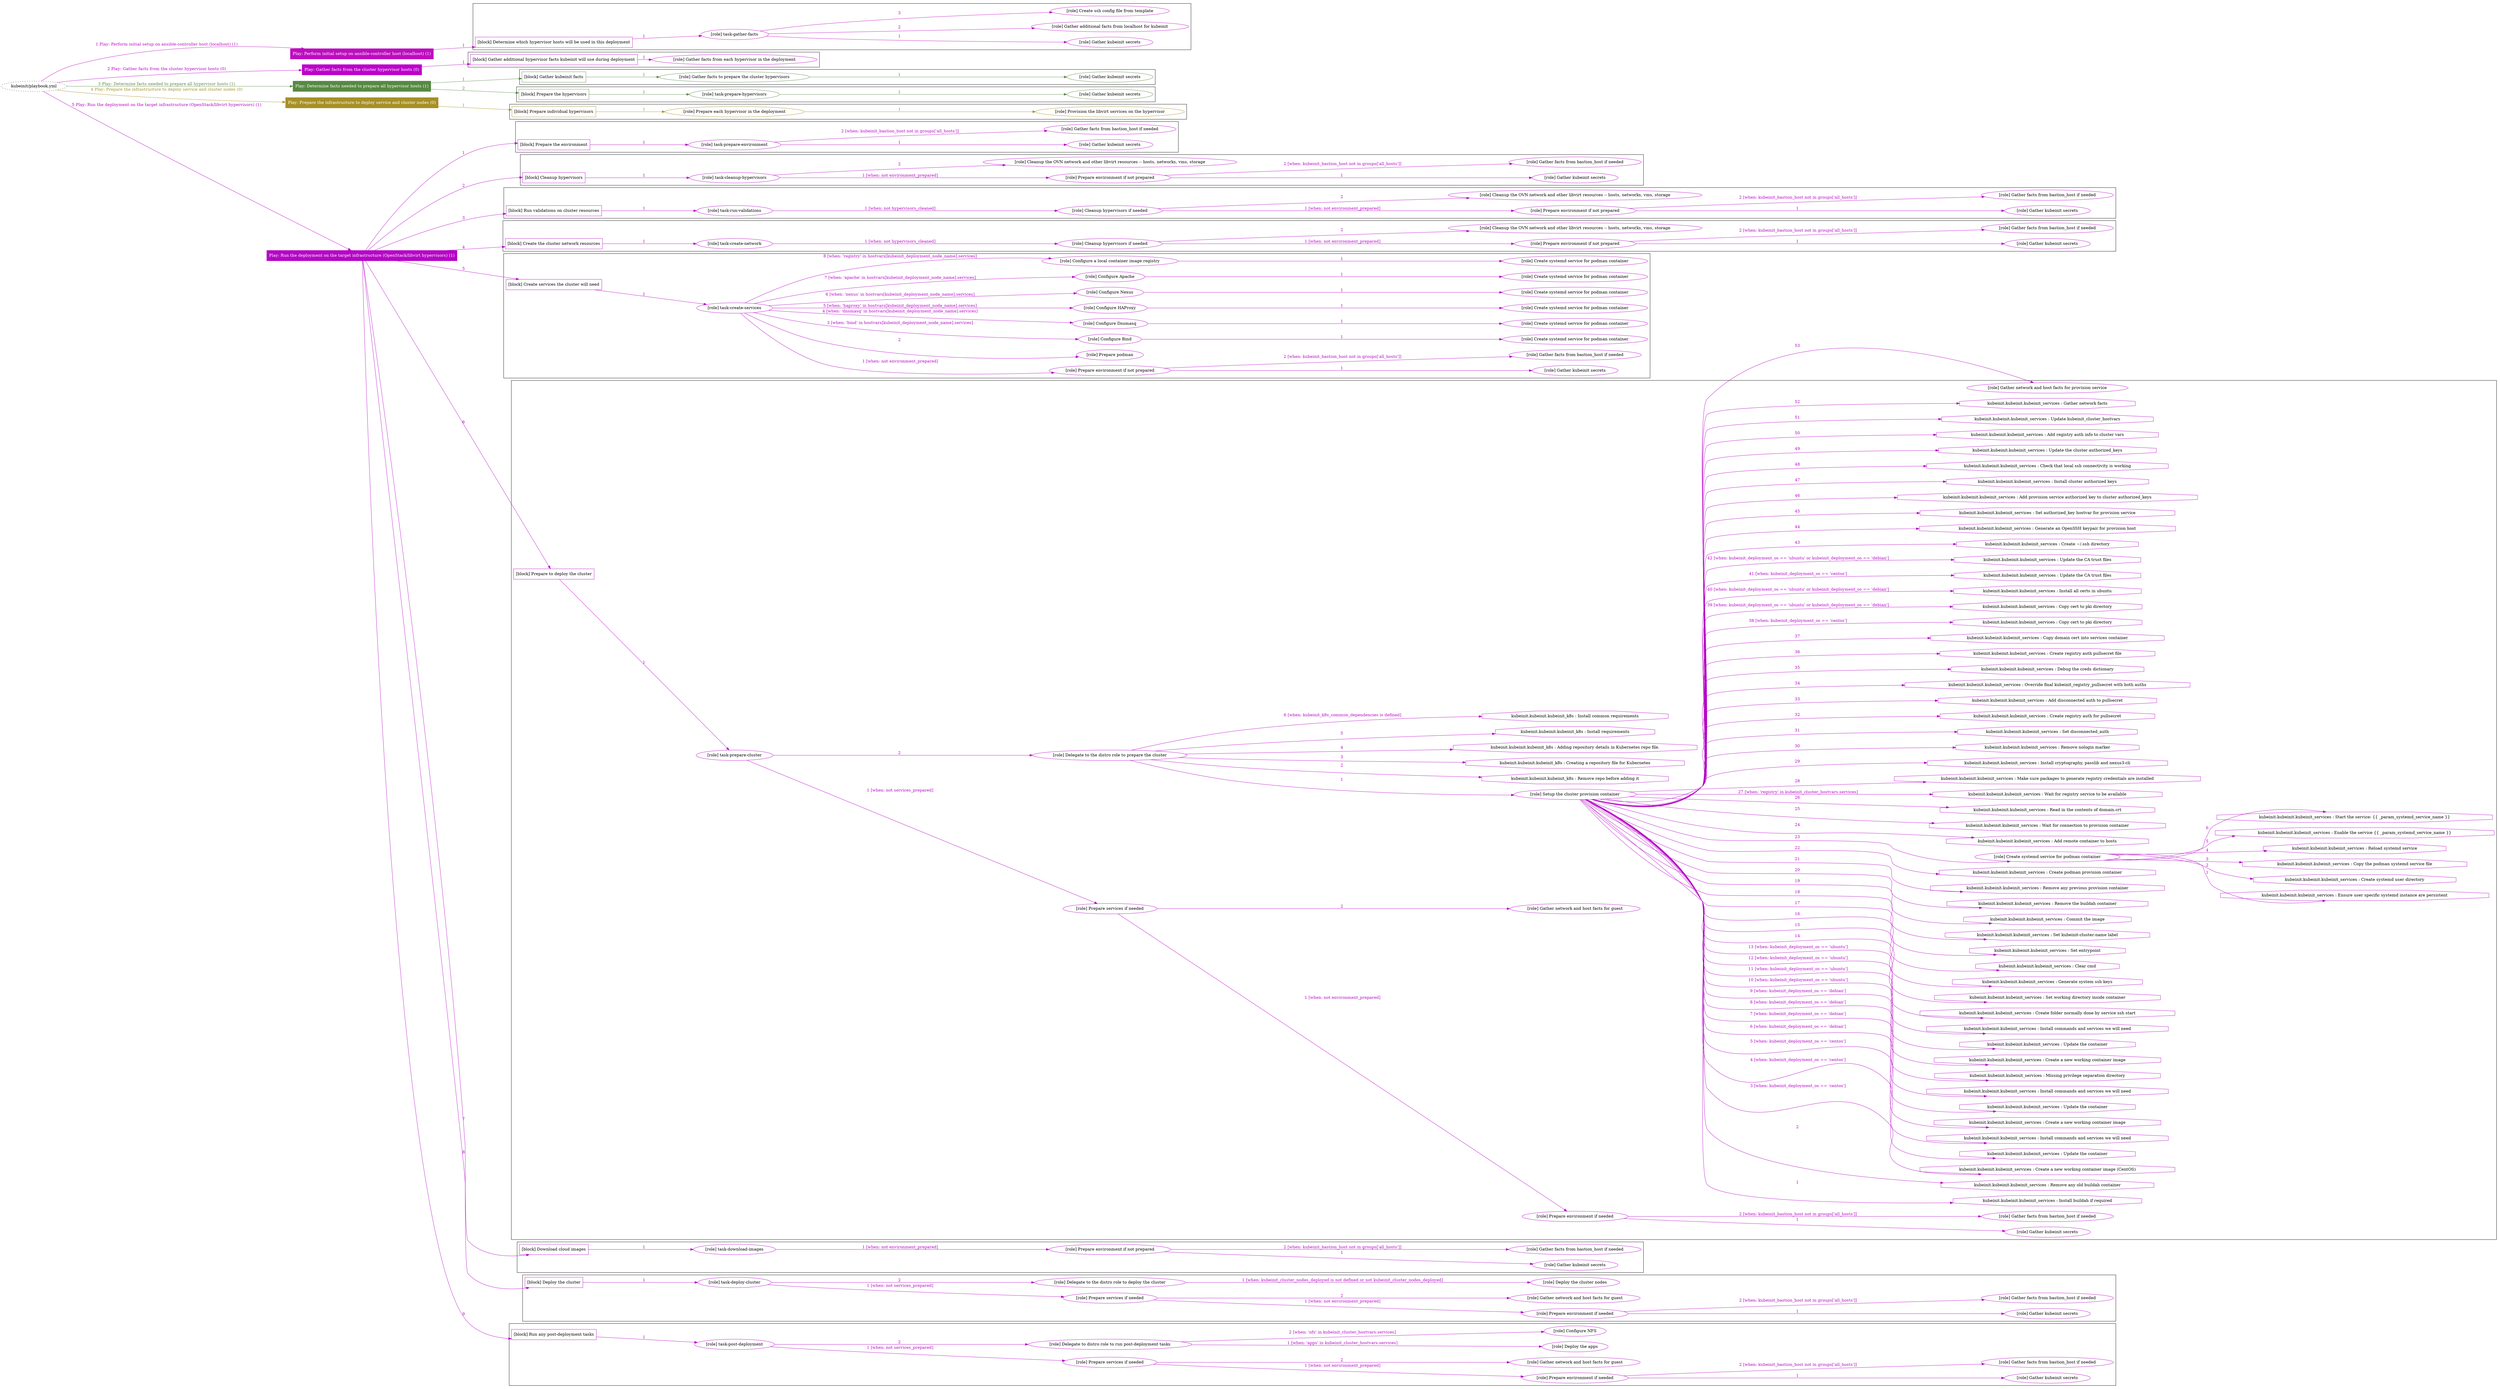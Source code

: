 digraph {
	graph [concentrate=true ordering=in rankdir=LR ratio=fill]
	edge [esep=5 sep=10]
	"kubeinit/playbook.yml" [URL="/home/runner/work/kubeinit/kubeinit/kubeinit/playbook.yml" id=playbook_4f4d3199 style=dotted]
	"kubeinit/playbook.yml" -> play_f004fb57 [label="1 Play: Perform initial setup on ansible-controller host (localhost) (1)" color="#be0cc0" fontcolor="#be0cc0" id=edge_play_f004fb57 labeltooltip="1 Play: Perform initial setup on ansible-controller host (localhost) (1)" tooltip="1 Play: Perform initial setup on ansible-controller host (localhost) (1)"]
	subgraph "Play: Perform initial setup on ansible-controller host (localhost) (1)" {
		play_f004fb57 [label="Play: Perform initial setup on ansible-controller host (localhost) (1)" URL="/home/runner/work/kubeinit/kubeinit/kubeinit/playbook.yml" color="#be0cc0" fontcolor="#ffffff" id=play_f004fb57 shape=box style=filled tooltip=localhost]
		play_f004fb57 -> block_1782dae2 [label=1 color="#be0cc0" fontcolor="#be0cc0" id=edge_block_1782dae2 labeltooltip=1 tooltip=1]
		subgraph cluster_block_1782dae2 {
			block_1782dae2 [label="[block] Determine which hypervisor hosts will be used in this deployment" URL="/home/runner/work/kubeinit/kubeinit/kubeinit/playbook.yml" color="#be0cc0" id=block_1782dae2 labeltooltip="Determine which hypervisor hosts will be used in this deployment" shape=box tooltip="Determine which hypervisor hosts will be used in this deployment"]
			block_1782dae2 -> role_0923f71d [label="1 " color="#be0cc0" fontcolor="#be0cc0" id=edge_role_0923f71d labeltooltip="1 " tooltip="1 "]
			subgraph "task-gather-facts" {
				role_0923f71d [label="[role] task-gather-facts" URL="/home/runner/work/kubeinit/kubeinit/kubeinit/playbook.yml" color="#be0cc0" id=role_0923f71d tooltip="task-gather-facts"]
				role_0923f71d -> role_77d93811 [label="1 " color="#be0cc0" fontcolor="#be0cc0" id=edge_role_77d93811 labeltooltip="1 " tooltip="1 "]
				subgraph "Gather kubeinit secrets" {
					role_77d93811 [label="[role] Gather kubeinit secrets" URL="/home/runner/.ansible/collections/ansible_collections/kubeinit/kubeinit/roles/kubeinit_prepare/tasks/build_hypervisors_group.yml" color="#be0cc0" id=role_77d93811 tooltip="Gather kubeinit secrets"]
				}
				role_0923f71d -> role_957c1436 [label="2 " color="#be0cc0" fontcolor="#be0cc0" id=edge_role_957c1436 labeltooltip="2 " tooltip="2 "]
				subgraph "Gather additional facts from localhost for kubeinit" {
					role_957c1436 [label="[role] Gather additional facts from localhost for kubeinit" URL="/home/runner/.ansible/collections/ansible_collections/kubeinit/kubeinit/roles/kubeinit_prepare/tasks/build_hypervisors_group.yml" color="#be0cc0" id=role_957c1436 tooltip="Gather additional facts from localhost for kubeinit"]
				}
				role_0923f71d -> role_3b15f06b [label="3 " color="#be0cc0" fontcolor="#be0cc0" id=edge_role_3b15f06b labeltooltip="3 " tooltip="3 "]
				subgraph "Create ssh config file from template" {
					role_3b15f06b [label="[role] Create ssh config file from template" URL="/home/runner/.ansible/collections/ansible_collections/kubeinit/kubeinit/roles/kubeinit_prepare/tasks/build_hypervisors_group.yml" color="#be0cc0" id=role_3b15f06b tooltip="Create ssh config file from template"]
				}
			}
		}
	}
	"kubeinit/playbook.yml" -> play_8c135e93 [label="2 Play: Gather facts from the cluster hypervisor hosts (0)" color="#bc01cb" fontcolor="#bc01cb" id=edge_play_8c135e93 labeltooltip="2 Play: Gather facts from the cluster hypervisor hosts (0)" tooltip="2 Play: Gather facts from the cluster hypervisor hosts (0)"]
	subgraph "Play: Gather facts from the cluster hypervisor hosts (0)" {
		play_8c135e93 [label="Play: Gather facts from the cluster hypervisor hosts (0)" URL="/home/runner/work/kubeinit/kubeinit/kubeinit/playbook.yml" color="#bc01cb" fontcolor="#ffffff" id=play_8c135e93 shape=box style=filled tooltip="Play: Gather facts from the cluster hypervisor hosts (0)"]
		play_8c135e93 -> block_150dc87e [label=1 color="#bc01cb" fontcolor="#bc01cb" id=edge_block_150dc87e labeltooltip=1 tooltip=1]
		subgraph cluster_block_150dc87e {
			block_150dc87e [label="[block] Gather additional hypervisor facts kubeinit will use during deployment" URL="/home/runner/work/kubeinit/kubeinit/kubeinit/playbook.yml" color="#bc01cb" id=block_150dc87e labeltooltip="Gather additional hypervisor facts kubeinit will use during deployment" shape=box tooltip="Gather additional hypervisor facts kubeinit will use during deployment"]
			block_150dc87e -> role_8a9367dc [label="1 " color="#bc01cb" fontcolor="#bc01cb" id=edge_role_8a9367dc labeltooltip="1 " tooltip="1 "]
			subgraph "Gather facts from each hypervisor in the deployment" {
				role_8a9367dc [label="[role] Gather facts from each hypervisor in the deployment" URL="/home/runner/work/kubeinit/kubeinit/kubeinit/playbook.yml" color="#bc01cb" id=role_8a9367dc tooltip="Gather facts from each hypervisor in the deployment"]
			}
		}
	}
	"kubeinit/playbook.yml" -> play_21948557 [label="3 Play: Determine facts needed to prepare all hypervisor hosts (1)" color="#578943" fontcolor="#578943" id=edge_play_21948557 labeltooltip="3 Play: Determine facts needed to prepare all hypervisor hosts (1)" tooltip="3 Play: Determine facts needed to prepare all hypervisor hosts (1)"]
	subgraph "Play: Determine facts needed to prepare all hypervisor hosts (1)" {
		play_21948557 [label="Play: Determine facts needed to prepare all hypervisor hosts (1)" URL="/home/runner/work/kubeinit/kubeinit/kubeinit/playbook.yml" color="#578943" fontcolor="#ffffff" id=play_21948557 shape=box style=filled tooltip=localhost]
		play_21948557 -> block_6a588cb7 [label=1 color="#578943" fontcolor="#578943" id=edge_block_6a588cb7 labeltooltip=1 tooltip=1]
		subgraph cluster_block_6a588cb7 {
			block_6a588cb7 [label="[block] Gather kubeinit facts" URL="/home/runner/work/kubeinit/kubeinit/kubeinit/playbook.yml" color="#578943" id=block_6a588cb7 labeltooltip="Gather kubeinit facts" shape=box tooltip="Gather kubeinit facts"]
			block_6a588cb7 -> role_7f807ce9 [label="1 " color="#578943" fontcolor="#578943" id=edge_role_7f807ce9 labeltooltip="1 " tooltip="1 "]
			subgraph "Gather facts to prepare the cluster hypervisors" {
				role_7f807ce9 [label="[role] Gather facts to prepare the cluster hypervisors" URL="/home/runner/work/kubeinit/kubeinit/kubeinit/playbook.yml" color="#578943" id=role_7f807ce9 tooltip="Gather facts to prepare the cluster hypervisors"]
				role_7f807ce9 -> role_99c60213 [label="1 " color="#578943" fontcolor="#578943" id=edge_role_99c60213 labeltooltip="1 " tooltip="1 "]
				subgraph "Gather kubeinit secrets" {
					role_99c60213 [label="[role] Gather kubeinit secrets" URL="/home/runner/.ansible/collections/ansible_collections/kubeinit/kubeinit/roles/kubeinit_prepare/tasks/gather_kubeinit_facts.yml" color="#578943" id=role_99c60213 tooltip="Gather kubeinit secrets"]
				}
			}
		}
		play_21948557 -> block_ca7684b4 [label=2 color="#578943" fontcolor="#578943" id=edge_block_ca7684b4 labeltooltip=2 tooltip=2]
		subgraph cluster_block_ca7684b4 {
			block_ca7684b4 [label="[block] Prepare the hypervisors" URL="/home/runner/work/kubeinit/kubeinit/kubeinit/playbook.yml" color="#578943" id=block_ca7684b4 labeltooltip="Prepare the hypervisors" shape=box tooltip="Prepare the hypervisors"]
			block_ca7684b4 -> role_adede35a [label="1 " color="#578943" fontcolor="#578943" id=edge_role_adede35a labeltooltip="1 " tooltip="1 "]
			subgraph "task-prepare-hypervisors" {
				role_adede35a [label="[role] task-prepare-hypervisors" URL="/home/runner/work/kubeinit/kubeinit/kubeinit/playbook.yml" color="#578943" id=role_adede35a tooltip="task-prepare-hypervisors"]
				role_adede35a -> role_a3262ffd [label="1 " color="#578943" fontcolor="#578943" id=edge_role_a3262ffd labeltooltip="1 " tooltip="1 "]
				subgraph "Gather kubeinit secrets" {
					role_a3262ffd [label="[role] Gather kubeinit secrets" URL="/home/runner/.ansible/collections/ansible_collections/kubeinit/kubeinit/roles/kubeinit_prepare/tasks/gather_kubeinit_facts.yml" color="#578943" id=role_a3262ffd tooltip="Gather kubeinit secrets"]
				}
			}
		}
	}
	"kubeinit/playbook.yml" -> play_4fb3f51e [label="4 Play: Prepare the infrastructure to deploy service and cluster nodes (0)" color="#a69026" fontcolor="#a69026" id=edge_play_4fb3f51e labeltooltip="4 Play: Prepare the infrastructure to deploy service and cluster nodes (0)" tooltip="4 Play: Prepare the infrastructure to deploy service and cluster nodes (0)"]
	subgraph "Play: Prepare the infrastructure to deploy service and cluster nodes (0)" {
		play_4fb3f51e [label="Play: Prepare the infrastructure to deploy service and cluster nodes (0)" URL="/home/runner/work/kubeinit/kubeinit/kubeinit/playbook.yml" color="#a69026" fontcolor="#ffffff" id=play_4fb3f51e shape=box style=filled tooltip="Play: Prepare the infrastructure to deploy service and cluster nodes (0)"]
		play_4fb3f51e -> block_9db6d097 [label=1 color="#a69026" fontcolor="#a69026" id=edge_block_9db6d097 labeltooltip=1 tooltip=1]
		subgraph cluster_block_9db6d097 {
			block_9db6d097 [label="[block] Prepare individual hypervisors" URL="/home/runner/work/kubeinit/kubeinit/kubeinit/playbook.yml" color="#a69026" id=block_9db6d097 labeltooltip="Prepare individual hypervisors" shape=box tooltip="Prepare individual hypervisors"]
			block_9db6d097 -> role_8babc4a0 [label="1 " color="#a69026" fontcolor="#a69026" id=edge_role_8babc4a0 labeltooltip="1 " tooltip="1 "]
			subgraph "Prepare each hypervisor in the deployment" {
				role_8babc4a0 [label="[role] Prepare each hypervisor in the deployment" URL="/home/runner/work/kubeinit/kubeinit/kubeinit/playbook.yml" color="#a69026" id=role_8babc4a0 tooltip="Prepare each hypervisor in the deployment"]
				role_8babc4a0 -> role_07492d15 [label="1 " color="#a69026" fontcolor="#a69026" id=edge_role_07492d15 labeltooltip="1 " tooltip="1 "]
				subgraph "Provision the libvirt services on the hypervisor" {
					role_07492d15 [label="[role] Provision the libvirt services on the hypervisor" URL="/home/runner/.ansible/collections/ansible_collections/kubeinit/kubeinit/roles/kubeinit_prepare/tasks/prepare_hypervisor.yml" color="#a69026" id=role_07492d15 tooltip="Provision the libvirt services on the hypervisor"]
				}
			}
		}
	}
	"kubeinit/playbook.yml" -> play_835fd232 [label="5 Play: Run the deployment on the target infrastructure (OpenStack/libvirt hypervisors) (1)" color="#b506c6" fontcolor="#b506c6" id=edge_play_835fd232 labeltooltip="5 Play: Run the deployment on the target infrastructure (OpenStack/libvirt hypervisors) (1)" tooltip="5 Play: Run the deployment on the target infrastructure (OpenStack/libvirt hypervisors) (1)"]
	subgraph "Play: Run the deployment on the target infrastructure (OpenStack/libvirt hypervisors) (1)" {
		play_835fd232 [label="Play: Run the deployment on the target infrastructure (OpenStack/libvirt hypervisors) (1)" URL="/home/runner/work/kubeinit/kubeinit/kubeinit/playbook.yml" color="#b506c6" fontcolor="#ffffff" id=play_835fd232 shape=box style=filled tooltip=localhost]
		play_835fd232 -> block_38deb519 [label=1 color="#b506c6" fontcolor="#b506c6" id=edge_block_38deb519 labeltooltip=1 tooltip=1]
		subgraph cluster_block_38deb519 {
			block_38deb519 [label="[block] Prepare the environment" URL="/home/runner/work/kubeinit/kubeinit/kubeinit/playbook.yml" color="#b506c6" id=block_38deb519 labeltooltip="Prepare the environment" shape=box tooltip="Prepare the environment"]
			block_38deb519 -> role_84f0c4f8 [label="1 " color="#b506c6" fontcolor="#b506c6" id=edge_role_84f0c4f8 labeltooltip="1 " tooltip="1 "]
			subgraph "task-prepare-environment" {
				role_84f0c4f8 [label="[role] task-prepare-environment" URL="/home/runner/work/kubeinit/kubeinit/kubeinit/playbook.yml" color="#b506c6" id=role_84f0c4f8 tooltip="task-prepare-environment"]
				role_84f0c4f8 -> role_b704744c [label="1 " color="#b506c6" fontcolor="#b506c6" id=edge_role_b704744c labeltooltip="1 " tooltip="1 "]
				subgraph "Gather kubeinit secrets" {
					role_b704744c [label="[role] Gather kubeinit secrets" URL="/home/runner/.ansible/collections/ansible_collections/kubeinit/kubeinit/roles/kubeinit_prepare/tasks/gather_kubeinit_facts.yml" color="#b506c6" id=role_b704744c tooltip="Gather kubeinit secrets"]
				}
				role_84f0c4f8 -> role_40359a51 [label="2 [when: kubeinit_bastion_host not in groups['all_hosts']]" color="#b506c6" fontcolor="#b506c6" id=edge_role_40359a51 labeltooltip="2 [when: kubeinit_bastion_host not in groups['all_hosts']]" tooltip="2 [when: kubeinit_bastion_host not in groups['all_hosts']]"]
				subgraph "Gather facts from bastion_host if needed" {
					role_40359a51 [label="[role] Gather facts from bastion_host if needed" URL="/home/runner/.ansible/collections/ansible_collections/kubeinit/kubeinit/roles/kubeinit_prepare/tasks/main.yml" color="#b506c6" id=role_40359a51 tooltip="Gather facts from bastion_host if needed"]
				}
			}
		}
		play_835fd232 -> block_24cbca86 [label=2 color="#b506c6" fontcolor="#b506c6" id=edge_block_24cbca86 labeltooltip=2 tooltip=2]
		subgraph cluster_block_24cbca86 {
			block_24cbca86 [label="[block] Cleanup hypervisors" URL="/home/runner/work/kubeinit/kubeinit/kubeinit/playbook.yml" color="#b506c6" id=block_24cbca86 labeltooltip="Cleanup hypervisors" shape=box tooltip="Cleanup hypervisors"]
			block_24cbca86 -> role_a639f207 [label="1 " color="#b506c6" fontcolor="#b506c6" id=edge_role_a639f207 labeltooltip="1 " tooltip="1 "]
			subgraph "task-cleanup-hypervisors" {
				role_a639f207 [label="[role] task-cleanup-hypervisors" URL="/home/runner/work/kubeinit/kubeinit/kubeinit/playbook.yml" color="#b506c6" id=role_a639f207 tooltip="task-cleanup-hypervisors"]
				role_a639f207 -> role_0377e58a [label="1 [when: not environment_prepared]" color="#b506c6" fontcolor="#b506c6" id=edge_role_0377e58a labeltooltip="1 [when: not environment_prepared]" tooltip="1 [when: not environment_prepared]"]
				subgraph "Prepare environment if not prepared" {
					role_0377e58a [label="[role] Prepare environment if not prepared" URL="/home/runner/.ansible/collections/ansible_collections/kubeinit/kubeinit/roles/kubeinit_libvirt/tasks/cleanup_hypervisors.yml" color="#b506c6" id=role_0377e58a tooltip="Prepare environment if not prepared"]
					role_0377e58a -> role_027e4d4f [label="1 " color="#b506c6" fontcolor="#b506c6" id=edge_role_027e4d4f labeltooltip="1 " tooltip="1 "]
					subgraph "Gather kubeinit secrets" {
						role_027e4d4f [label="[role] Gather kubeinit secrets" URL="/home/runner/.ansible/collections/ansible_collections/kubeinit/kubeinit/roles/kubeinit_prepare/tasks/gather_kubeinit_facts.yml" color="#b506c6" id=role_027e4d4f tooltip="Gather kubeinit secrets"]
					}
					role_0377e58a -> role_fed0c053 [label="2 [when: kubeinit_bastion_host not in groups['all_hosts']]" color="#b506c6" fontcolor="#b506c6" id=edge_role_fed0c053 labeltooltip="2 [when: kubeinit_bastion_host not in groups['all_hosts']]" tooltip="2 [when: kubeinit_bastion_host not in groups['all_hosts']]"]
					subgraph "Gather facts from bastion_host if needed" {
						role_fed0c053 [label="[role] Gather facts from bastion_host if needed" URL="/home/runner/.ansible/collections/ansible_collections/kubeinit/kubeinit/roles/kubeinit_prepare/tasks/main.yml" color="#b506c6" id=role_fed0c053 tooltip="Gather facts from bastion_host if needed"]
					}
				}
				role_a639f207 -> role_bc867a23 [label="2 " color="#b506c6" fontcolor="#b506c6" id=edge_role_bc867a23 labeltooltip="2 " tooltip="2 "]
				subgraph "Cleanup the OVN network and other libvirt resources -- hosts, networks, vms, storage" {
					role_bc867a23 [label="[role] Cleanup the OVN network and other libvirt resources -- hosts, networks, vms, storage" URL="/home/runner/.ansible/collections/ansible_collections/kubeinit/kubeinit/roles/kubeinit_libvirt/tasks/cleanup_hypervisors.yml" color="#b506c6" id=role_bc867a23 tooltip="Cleanup the OVN network and other libvirt resources -- hosts, networks, vms, storage"]
				}
			}
		}
		play_835fd232 -> block_34023254 [label=3 color="#b506c6" fontcolor="#b506c6" id=edge_block_34023254 labeltooltip=3 tooltip=3]
		subgraph cluster_block_34023254 {
			block_34023254 [label="[block] Run validations on cluster resources" URL="/home/runner/work/kubeinit/kubeinit/kubeinit/playbook.yml" color="#b506c6" id=block_34023254 labeltooltip="Run validations on cluster resources" shape=box tooltip="Run validations on cluster resources"]
			block_34023254 -> role_065d3867 [label="1 " color="#b506c6" fontcolor="#b506c6" id=edge_role_065d3867 labeltooltip="1 " tooltip="1 "]
			subgraph "task-run-validations" {
				role_065d3867 [label="[role] task-run-validations" URL="/home/runner/work/kubeinit/kubeinit/kubeinit/playbook.yml" color="#b506c6" id=role_065d3867 tooltip="task-run-validations"]
				role_065d3867 -> role_09261580 [label="1 [when: not hypervisors_cleaned]" color="#b506c6" fontcolor="#b506c6" id=edge_role_09261580 labeltooltip="1 [when: not hypervisors_cleaned]" tooltip="1 [when: not hypervisors_cleaned]"]
				subgraph "Cleanup hypervisors if needed" {
					role_09261580 [label="[role] Cleanup hypervisors if needed" URL="/home/runner/.ansible/collections/ansible_collections/kubeinit/kubeinit/roles/kubeinit_validations/tasks/main.yml" color="#b506c6" id=role_09261580 tooltip="Cleanup hypervisors if needed"]
					role_09261580 -> role_dc093928 [label="1 [when: not environment_prepared]" color="#b506c6" fontcolor="#b506c6" id=edge_role_dc093928 labeltooltip="1 [when: not environment_prepared]" tooltip="1 [when: not environment_prepared]"]
					subgraph "Prepare environment if not prepared" {
						role_dc093928 [label="[role] Prepare environment if not prepared" URL="/home/runner/.ansible/collections/ansible_collections/kubeinit/kubeinit/roles/kubeinit_libvirt/tasks/cleanup_hypervisors.yml" color="#b506c6" id=role_dc093928 tooltip="Prepare environment if not prepared"]
						role_dc093928 -> role_f8064430 [label="1 " color="#b506c6" fontcolor="#b506c6" id=edge_role_f8064430 labeltooltip="1 " tooltip="1 "]
						subgraph "Gather kubeinit secrets" {
							role_f8064430 [label="[role] Gather kubeinit secrets" URL="/home/runner/.ansible/collections/ansible_collections/kubeinit/kubeinit/roles/kubeinit_prepare/tasks/gather_kubeinit_facts.yml" color="#b506c6" id=role_f8064430 tooltip="Gather kubeinit secrets"]
						}
						role_dc093928 -> role_fc5872ec [label="2 [when: kubeinit_bastion_host not in groups['all_hosts']]" color="#b506c6" fontcolor="#b506c6" id=edge_role_fc5872ec labeltooltip="2 [when: kubeinit_bastion_host not in groups['all_hosts']]" tooltip="2 [when: kubeinit_bastion_host not in groups['all_hosts']]"]
						subgraph "Gather facts from bastion_host if needed" {
							role_fc5872ec [label="[role] Gather facts from bastion_host if needed" URL="/home/runner/.ansible/collections/ansible_collections/kubeinit/kubeinit/roles/kubeinit_prepare/tasks/main.yml" color="#b506c6" id=role_fc5872ec tooltip="Gather facts from bastion_host if needed"]
						}
					}
					role_09261580 -> role_f1cd74a7 [label="2 " color="#b506c6" fontcolor="#b506c6" id=edge_role_f1cd74a7 labeltooltip="2 " tooltip="2 "]
					subgraph "Cleanup the OVN network and other libvirt resources -- hosts, networks, vms, storage" {
						role_f1cd74a7 [label="[role] Cleanup the OVN network and other libvirt resources -- hosts, networks, vms, storage" URL="/home/runner/.ansible/collections/ansible_collections/kubeinit/kubeinit/roles/kubeinit_libvirt/tasks/cleanup_hypervisors.yml" color="#b506c6" id=role_f1cd74a7 tooltip="Cleanup the OVN network and other libvirt resources -- hosts, networks, vms, storage"]
					}
				}
			}
		}
		play_835fd232 -> block_3cb1594f [label=4 color="#b506c6" fontcolor="#b506c6" id=edge_block_3cb1594f labeltooltip=4 tooltip=4]
		subgraph cluster_block_3cb1594f {
			block_3cb1594f [label="[block] Create the cluster network resources" URL="/home/runner/work/kubeinit/kubeinit/kubeinit/playbook.yml" color="#b506c6" id=block_3cb1594f labeltooltip="Create the cluster network resources" shape=box tooltip="Create the cluster network resources"]
			block_3cb1594f -> role_73303424 [label="1 " color="#b506c6" fontcolor="#b506c6" id=edge_role_73303424 labeltooltip="1 " tooltip="1 "]
			subgraph "task-create-network" {
				role_73303424 [label="[role] task-create-network" URL="/home/runner/work/kubeinit/kubeinit/kubeinit/playbook.yml" color="#b506c6" id=role_73303424 tooltip="task-create-network"]
				role_73303424 -> role_e16a358e [label="1 [when: not hypervisors_cleaned]" color="#b506c6" fontcolor="#b506c6" id=edge_role_e16a358e labeltooltip="1 [when: not hypervisors_cleaned]" tooltip="1 [when: not hypervisors_cleaned]"]
				subgraph "Cleanup hypervisors if needed" {
					role_e16a358e [label="[role] Cleanup hypervisors if needed" URL="/home/runner/.ansible/collections/ansible_collections/kubeinit/kubeinit/roles/kubeinit_libvirt/tasks/create_network.yml" color="#b506c6" id=role_e16a358e tooltip="Cleanup hypervisors if needed"]
					role_e16a358e -> role_5d8727e0 [label="1 [when: not environment_prepared]" color="#b506c6" fontcolor="#b506c6" id=edge_role_5d8727e0 labeltooltip="1 [when: not environment_prepared]" tooltip="1 [when: not environment_prepared]"]
					subgraph "Prepare environment if not prepared" {
						role_5d8727e0 [label="[role] Prepare environment if not prepared" URL="/home/runner/.ansible/collections/ansible_collections/kubeinit/kubeinit/roles/kubeinit_libvirt/tasks/cleanup_hypervisors.yml" color="#b506c6" id=role_5d8727e0 tooltip="Prepare environment if not prepared"]
						role_5d8727e0 -> role_b7c28de2 [label="1 " color="#b506c6" fontcolor="#b506c6" id=edge_role_b7c28de2 labeltooltip="1 " tooltip="1 "]
						subgraph "Gather kubeinit secrets" {
							role_b7c28de2 [label="[role] Gather kubeinit secrets" URL="/home/runner/.ansible/collections/ansible_collections/kubeinit/kubeinit/roles/kubeinit_prepare/tasks/gather_kubeinit_facts.yml" color="#b506c6" id=role_b7c28de2 tooltip="Gather kubeinit secrets"]
						}
						role_5d8727e0 -> role_558eb21f [label="2 [when: kubeinit_bastion_host not in groups['all_hosts']]" color="#b506c6" fontcolor="#b506c6" id=edge_role_558eb21f labeltooltip="2 [when: kubeinit_bastion_host not in groups['all_hosts']]" tooltip="2 [when: kubeinit_bastion_host not in groups['all_hosts']]"]
						subgraph "Gather facts from bastion_host if needed" {
							role_558eb21f [label="[role] Gather facts from bastion_host if needed" URL="/home/runner/.ansible/collections/ansible_collections/kubeinit/kubeinit/roles/kubeinit_prepare/tasks/main.yml" color="#b506c6" id=role_558eb21f tooltip="Gather facts from bastion_host if needed"]
						}
					}
					role_e16a358e -> role_c6eb0fcd [label="2 " color="#b506c6" fontcolor="#b506c6" id=edge_role_c6eb0fcd labeltooltip="2 " tooltip="2 "]
					subgraph "Cleanup the OVN network and other libvirt resources -- hosts, networks, vms, storage" {
						role_c6eb0fcd [label="[role] Cleanup the OVN network and other libvirt resources -- hosts, networks, vms, storage" URL="/home/runner/.ansible/collections/ansible_collections/kubeinit/kubeinit/roles/kubeinit_libvirt/tasks/cleanup_hypervisors.yml" color="#b506c6" id=role_c6eb0fcd tooltip="Cleanup the OVN network and other libvirt resources -- hosts, networks, vms, storage"]
					}
				}
			}
		}
		play_835fd232 -> block_a21c174e [label=5 color="#b506c6" fontcolor="#b506c6" id=edge_block_a21c174e labeltooltip=5 tooltip=5]
		subgraph cluster_block_a21c174e {
			block_a21c174e [label="[block] Create services the cluster will need" URL="/home/runner/work/kubeinit/kubeinit/kubeinit/playbook.yml" color="#b506c6" id=block_a21c174e labeltooltip="Create services the cluster will need" shape=box tooltip="Create services the cluster will need"]
			block_a21c174e -> role_6d43508b [label="1 " color="#b506c6" fontcolor="#b506c6" id=edge_role_6d43508b labeltooltip="1 " tooltip="1 "]
			subgraph "task-create-services" {
				role_6d43508b [label="[role] task-create-services" URL="/home/runner/work/kubeinit/kubeinit/kubeinit/playbook.yml" color="#b506c6" id=role_6d43508b tooltip="task-create-services"]
				role_6d43508b -> role_65c0fd80 [label="1 [when: not environment_prepared]" color="#b506c6" fontcolor="#b506c6" id=edge_role_65c0fd80 labeltooltip="1 [when: not environment_prepared]" tooltip="1 [when: not environment_prepared]"]
				subgraph "Prepare environment if not prepared" {
					role_65c0fd80 [label="[role] Prepare environment if not prepared" URL="/home/runner/.ansible/collections/ansible_collections/kubeinit/kubeinit/roles/kubeinit_services/tasks/main.yml" color="#b506c6" id=role_65c0fd80 tooltip="Prepare environment if not prepared"]
					role_65c0fd80 -> role_c6ad1a9f [label="1 " color="#b506c6" fontcolor="#b506c6" id=edge_role_c6ad1a9f labeltooltip="1 " tooltip="1 "]
					subgraph "Gather kubeinit secrets" {
						role_c6ad1a9f [label="[role] Gather kubeinit secrets" URL="/home/runner/.ansible/collections/ansible_collections/kubeinit/kubeinit/roles/kubeinit_prepare/tasks/gather_kubeinit_facts.yml" color="#b506c6" id=role_c6ad1a9f tooltip="Gather kubeinit secrets"]
					}
					role_65c0fd80 -> role_b7638581 [label="2 [when: kubeinit_bastion_host not in groups['all_hosts']]" color="#b506c6" fontcolor="#b506c6" id=edge_role_b7638581 labeltooltip="2 [when: kubeinit_bastion_host not in groups['all_hosts']]" tooltip="2 [when: kubeinit_bastion_host not in groups['all_hosts']]"]
					subgraph "Gather facts from bastion_host if needed" {
						role_b7638581 [label="[role] Gather facts from bastion_host if needed" URL="/home/runner/.ansible/collections/ansible_collections/kubeinit/kubeinit/roles/kubeinit_prepare/tasks/main.yml" color="#b506c6" id=role_b7638581 tooltip="Gather facts from bastion_host if needed"]
					}
				}
				role_6d43508b -> role_63bef840 [label="2 " color="#b506c6" fontcolor="#b506c6" id=edge_role_63bef840 labeltooltip="2 " tooltip="2 "]
				subgraph "Prepare podman" {
					role_63bef840 [label="[role] Prepare podman" URL="/home/runner/.ansible/collections/ansible_collections/kubeinit/kubeinit/roles/kubeinit_services/tasks/00_create_service_pod.yml" color="#b506c6" id=role_63bef840 tooltip="Prepare podman"]
				}
				role_6d43508b -> role_b70f76d6 [label="3 [when: 'bind' in hostvars[kubeinit_deployment_node_name].services]" color="#b506c6" fontcolor="#b506c6" id=edge_role_b70f76d6 labeltooltip="3 [when: 'bind' in hostvars[kubeinit_deployment_node_name].services]" tooltip="3 [when: 'bind' in hostvars[kubeinit_deployment_node_name].services]"]
				subgraph "Configure Bind" {
					role_b70f76d6 [label="[role] Configure Bind" URL="/home/runner/.ansible/collections/ansible_collections/kubeinit/kubeinit/roles/kubeinit_services/tasks/start_services_containers.yml" color="#b506c6" id=role_b70f76d6 tooltip="Configure Bind"]
					role_b70f76d6 -> role_e6225e4f [label="1 " color="#b506c6" fontcolor="#b506c6" id=edge_role_e6225e4f labeltooltip="1 " tooltip="1 "]
					subgraph "Create systemd service for podman container" {
						role_e6225e4f [label="[role] Create systemd service for podman container" URL="/home/runner/.ansible/collections/ansible_collections/kubeinit/kubeinit/roles/kubeinit_bind/tasks/main.yml" color="#b506c6" id=role_e6225e4f tooltip="Create systemd service for podman container"]
					}
				}
				role_6d43508b -> role_1b1bf526 [label="4 [when: 'dnsmasq' in hostvars[kubeinit_deployment_node_name].services]" color="#b506c6" fontcolor="#b506c6" id=edge_role_1b1bf526 labeltooltip="4 [when: 'dnsmasq' in hostvars[kubeinit_deployment_node_name].services]" tooltip="4 [when: 'dnsmasq' in hostvars[kubeinit_deployment_node_name].services]"]
				subgraph "Configure Dnsmasq" {
					role_1b1bf526 [label="[role] Configure Dnsmasq" URL="/home/runner/.ansible/collections/ansible_collections/kubeinit/kubeinit/roles/kubeinit_services/tasks/start_services_containers.yml" color="#b506c6" id=role_1b1bf526 tooltip="Configure Dnsmasq"]
					role_1b1bf526 -> role_fb99e05a [label="1 " color="#b506c6" fontcolor="#b506c6" id=edge_role_fb99e05a labeltooltip="1 " tooltip="1 "]
					subgraph "Create systemd service for podman container" {
						role_fb99e05a [label="[role] Create systemd service for podman container" URL="/home/runner/.ansible/collections/ansible_collections/kubeinit/kubeinit/roles/kubeinit_dnsmasq/tasks/main.yml" color="#b506c6" id=role_fb99e05a tooltip="Create systemd service for podman container"]
					}
				}
				role_6d43508b -> role_ea94eda1 [label="5 [when: 'haproxy' in hostvars[kubeinit_deployment_node_name].services]" color="#b506c6" fontcolor="#b506c6" id=edge_role_ea94eda1 labeltooltip="5 [when: 'haproxy' in hostvars[kubeinit_deployment_node_name].services]" tooltip="5 [when: 'haproxy' in hostvars[kubeinit_deployment_node_name].services]"]
				subgraph "Configure HAProxy" {
					role_ea94eda1 [label="[role] Configure HAProxy" URL="/home/runner/.ansible/collections/ansible_collections/kubeinit/kubeinit/roles/kubeinit_services/tasks/start_services_containers.yml" color="#b506c6" id=role_ea94eda1 tooltip="Configure HAProxy"]
					role_ea94eda1 -> role_b360460c [label="1 " color="#b506c6" fontcolor="#b506c6" id=edge_role_b360460c labeltooltip="1 " tooltip="1 "]
					subgraph "Create systemd service for podman container" {
						role_b360460c [label="[role] Create systemd service for podman container" URL="/home/runner/.ansible/collections/ansible_collections/kubeinit/kubeinit/roles/kubeinit_haproxy/tasks/main.yml" color="#b506c6" id=role_b360460c tooltip="Create systemd service for podman container"]
					}
				}
				role_6d43508b -> role_71653361 [label="6 [when: 'nexus' in hostvars[kubeinit_deployment_node_name].services]" color="#b506c6" fontcolor="#b506c6" id=edge_role_71653361 labeltooltip="6 [when: 'nexus' in hostvars[kubeinit_deployment_node_name].services]" tooltip="6 [when: 'nexus' in hostvars[kubeinit_deployment_node_name].services]"]
				subgraph "Configure Nexus" {
					role_71653361 [label="[role] Configure Nexus" URL="/home/runner/.ansible/collections/ansible_collections/kubeinit/kubeinit/roles/kubeinit_services/tasks/start_services_containers.yml" color="#b506c6" id=role_71653361 tooltip="Configure Nexus"]
					role_71653361 -> role_453900a0 [label="1 " color="#b506c6" fontcolor="#b506c6" id=edge_role_453900a0 labeltooltip="1 " tooltip="1 "]
					subgraph "Create systemd service for podman container" {
						role_453900a0 [label="[role] Create systemd service for podman container" URL="/home/runner/.ansible/collections/ansible_collections/kubeinit/kubeinit/roles/kubeinit_nexus/tasks/main.yml" color="#b506c6" id=role_453900a0 tooltip="Create systemd service for podman container"]
					}
				}
				role_6d43508b -> role_a13b71b2 [label="7 [when: 'apache' in hostvars[kubeinit_deployment_node_name].services]" color="#b506c6" fontcolor="#b506c6" id=edge_role_a13b71b2 labeltooltip="7 [when: 'apache' in hostvars[kubeinit_deployment_node_name].services]" tooltip="7 [when: 'apache' in hostvars[kubeinit_deployment_node_name].services]"]
				subgraph "Configure Apache" {
					role_a13b71b2 [label="[role] Configure Apache" URL="/home/runner/.ansible/collections/ansible_collections/kubeinit/kubeinit/roles/kubeinit_services/tasks/start_services_containers.yml" color="#b506c6" id=role_a13b71b2 tooltip="Configure Apache"]
					role_a13b71b2 -> role_480cbadd [label="1 " color="#b506c6" fontcolor="#b506c6" id=edge_role_480cbadd labeltooltip="1 " tooltip="1 "]
					subgraph "Create systemd service for podman container" {
						role_480cbadd [label="[role] Create systemd service for podman container" URL="/home/runner/.ansible/collections/ansible_collections/kubeinit/kubeinit/roles/kubeinit_apache/tasks/main.yml" color="#b506c6" id=role_480cbadd tooltip="Create systemd service for podman container"]
					}
				}
				role_6d43508b -> role_a431369f [label="8 [when: 'registry' in hostvars[kubeinit_deployment_node_name].services]" color="#b506c6" fontcolor="#b506c6" id=edge_role_a431369f labeltooltip="8 [when: 'registry' in hostvars[kubeinit_deployment_node_name].services]" tooltip="8 [when: 'registry' in hostvars[kubeinit_deployment_node_name].services]"]
				subgraph "Configure a local container image registry" {
					role_a431369f [label="[role] Configure a local container image registry" URL="/home/runner/.ansible/collections/ansible_collections/kubeinit/kubeinit/roles/kubeinit_services/tasks/start_services_containers.yml" color="#b506c6" id=role_a431369f tooltip="Configure a local container image registry"]
					role_a431369f -> role_e6c5eeea [label="1 " color="#b506c6" fontcolor="#b506c6" id=edge_role_e6c5eeea labeltooltip="1 " tooltip="1 "]
					subgraph "Create systemd service for podman container" {
						role_e6c5eeea [label="[role] Create systemd service for podman container" URL="/home/runner/.ansible/collections/ansible_collections/kubeinit/kubeinit/roles/kubeinit_registry/tasks/main.yml" color="#b506c6" id=role_e6c5eeea tooltip="Create systemd service for podman container"]
					}
				}
			}
		}
		play_835fd232 -> block_ddf5db96 [label=6 color="#b506c6" fontcolor="#b506c6" id=edge_block_ddf5db96 labeltooltip=6 tooltip=6]
		subgraph cluster_block_ddf5db96 {
			block_ddf5db96 [label="[block] Prepare to deploy the cluster" URL="/home/runner/work/kubeinit/kubeinit/kubeinit/playbook.yml" color="#b506c6" id=block_ddf5db96 labeltooltip="Prepare to deploy the cluster" shape=box tooltip="Prepare to deploy the cluster"]
			block_ddf5db96 -> role_9b9ae7fb [label="1 " color="#b506c6" fontcolor="#b506c6" id=edge_role_9b9ae7fb labeltooltip="1 " tooltip="1 "]
			subgraph "task-prepare-cluster" {
				role_9b9ae7fb [label="[role] task-prepare-cluster" URL="/home/runner/work/kubeinit/kubeinit/kubeinit/playbook.yml" color="#b506c6" id=role_9b9ae7fb tooltip="task-prepare-cluster"]
				role_9b9ae7fb -> role_21c761b2 [label="1 [when: not services_prepared]" color="#b506c6" fontcolor="#b506c6" id=edge_role_21c761b2 labeltooltip="1 [when: not services_prepared]" tooltip="1 [when: not services_prepared]"]
				subgraph "Prepare services if needed" {
					role_21c761b2 [label="[role] Prepare services if needed" URL="/home/runner/.ansible/collections/ansible_collections/kubeinit/kubeinit/roles/kubeinit_prepare/tasks/prepare_cluster.yml" color="#b506c6" id=role_21c761b2 tooltip="Prepare services if needed"]
					role_21c761b2 -> role_388f0d71 [label="1 [when: not environment_prepared]" color="#b506c6" fontcolor="#b506c6" id=edge_role_388f0d71 labeltooltip="1 [when: not environment_prepared]" tooltip="1 [when: not environment_prepared]"]
					subgraph "Prepare environment if needed" {
						role_388f0d71 [label="[role] Prepare environment if needed" URL="/home/runner/.ansible/collections/ansible_collections/kubeinit/kubeinit/roles/kubeinit_services/tasks/prepare_services.yml" color="#b506c6" id=role_388f0d71 tooltip="Prepare environment if needed"]
						role_388f0d71 -> role_84ccc713 [label="1 " color="#b506c6" fontcolor="#b506c6" id=edge_role_84ccc713 labeltooltip="1 " tooltip="1 "]
						subgraph "Gather kubeinit secrets" {
							role_84ccc713 [label="[role] Gather kubeinit secrets" URL="/home/runner/.ansible/collections/ansible_collections/kubeinit/kubeinit/roles/kubeinit_prepare/tasks/gather_kubeinit_facts.yml" color="#b506c6" id=role_84ccc713 tooltip="Gather kubeinit secrets"]
						}
						role_388f0d71 -> role_e900a978 [label="2 [when: kubeinit_bastion_host not in groups['all_hosts']]" color="#b506c6" fontcolor="#b506c6" id=edge_role_e900a978 labeltooltip="2 [when: kubeinit_bastion_host not in groups['all_hosts']]" tooltip="2 [when: kubeinit_bastion_host not in groups['all_hosts']]"]
						subgraph "Gather facts from bastion_host if needed" {
							role_e900a978 [label="[role] Gather facts from bastion_host if needed" URL="/home/runner/.ansible/collections/ansible_collections/kubeinit/kubeinit/roles/kubeinit_prepare/tasks/main.yml" color="#b506c6" id=role_e900a978 tooltip="Gather facts from bastion_host if needed"]
						}
					}
					role_21c761b2 -> role_c71ac6c7 [label="2 " color="#b506c6" fontcolor="#b506c6" id=edge_role_c71ac6c7 labeltooltip="2 " tooltip="2 "]
					subgraph "Gather network and host facts for guest" {
						role_c71ac6c7 [label="[role] Gather network and host facts for guest" URL="/home/runner/.ansible/collections/ansible_collections/kubeinit/kubeinit/roles/kubeinit_services/tasks/prepare_services.yml" color="#b506c6" id=role_c71ac6c7 tooltip="Gather network and host facts for guest"]
					}
				}
				role_9b9ae7fb -> role_05cb0f53 [label="2 " color="#b506c6" fontcolor="#b506c6" id=edge_role_05cb0f53 labeltooltip="2 " tooltip="2 "]
				subgraph "Delegate to the distro role to prepare the cluster" {
					role_05cb0f53 [label="[role] Delegate to the distro role to prepare the cluster" URL="/home/runner/.ansible/collections/ansible_collections/kubeinit/kubeinit/roles/kubeinit_prepare/tasks/prepare_cluster.yml" color="#b506c6" id=role_05cb0f53 tooltip="Delegate to the distro role to prepare the cluster"]
					role_05cb0f53 -> role_5c8f5d88 [label="1 " color="#b506c6" fontcolor="#b506c6" id=edge_role_5c8f5d88 labeltooltip="1 " tooltip="1 "]
					subgraph "Setup the cluster provision container" {
						role_5c8f5d88 [label="[role] Setup the cluster provision container" URL="/home/runner/.ansible/collections/ansible_collections/kubeinit/kubeinit/roles/kubeinit_k8s/tasks/prepare_cluster.yml" color="#b506c6" id=role_5c8f5d88 tooltip="Setup the cluster provision container"]
						task_d0ef1d5d [label="kubeinit.kubeinit.kubeinit_services : Install buildah if required" URL="/home/runner/.ansible/collections/ansible_collections/kubeinit/kubeinit/roles/kubeinit_services/tasks/create_provision_container.yml" color="#b506c6" id=task_d0ef1d5d shape=octagon tooltip="kubeinit.kubeinit.kubeinit_services : Install buildah if required"]
						role_5c8f5d88 -> task_d0ef1d5d [label="1 " color="#b506c6" fontcolor="#b506c6" id=edge_task_d0ef1d5d labeltooltip="1 " tooltip="1 "]
						task_05d35975 [label="kubeinit.kubeinit.kubeinit_services : Remove any old buildah container" URL="/home/runner/.ansible/collections/ansible_collections/kubeinit/kubeinit/roles/kubeinit_services/tasks/create_provision_container.yml" color="#b506c6" id=task_05d35975 shape=octagon tooltip="kubeinit.kubeinit.kubeinit_services : Remove any old buildah container"]
						role_5c8f5d88 -> task_05d35975 [label="2 " color="#b506c6" fontcolor="#b506c6" id=edge_task_05d35975 labeltooltip="2 " tooltip="2 "]
						task_fc1add7f [label="kubeinit.kubeinit.kubeinit_services : Create a new working container image (CentOS)" URL="/home/runner/.ansible/collections/ansible_collections/kubeinit/kubeinit/roles/kubeinit_services/tasks/create_provision_container.yml" color="#b506c6" id=task_fc1add7f shape=octagon tooltip="kubeinit.kubeinit.kubeinit_services : Create a new working container image (CentOS)"]
						role_5c8f5d88 -> task_fc1add7f [label="3 [when: kubeinit_deployment_os == 'centos']" color="#b506c6" fontcolor="#b506c6" id=edge_task_fc1add7f labeltooltip="3 [when: kubeinit_deployment_os == 'centos']" tooltip="3 [when: kubeinit_deployment_os == 'centos']"]
						task_c511ee12 [label="kubeinit.kubeinit.kubeinit_services : Update the container" URL="/home/runner/.ansible/collections/ansible_collections/kubeinit/kubeinit/roles/kubeinit_services/tasks/create_provision_container.yml" color="#b506c6" id=task_c511ee12 shape=octagon tooltip="kubeinit.kubeinit.kubeinit_services : Update the container"]
						role_5c8f5d88 -> task_c511ee12 [label="4 [when: kubeinit_deployment_os == 'centos']" color="#b506c6" fontcolor="#b506c6" id=edge_task_c511ee12 labeltooltip="4 [when: kubeinit_deployment_os == 'centos']" tooltip="4 [when: kubeinit_deployment_os == 'centos']"]
						task_4697fc19 [label="kubeinit.kubeinit.kubeinit_services : Install commands and services we will need" URL="/home/runner/.ansible/collections/ansible_collections/kubeinit/kubeinit/roles/kubeinit_services/tasks/create_provision_container.yml" color="#b506c6" id=task_4697fc19 shape=octagon tooltip="kubeinit.kubeinit.kubeinit_services : Install commands and services we will need"]
						role_5c8f5d88 -> task_4697fc19 [label="5 [when: kubeinit_deployment_os == 'centos']" color="#b506c6" fontcolor="#b506c6" id=edge_task_4697fc19 labeltooltip="5 [when: kubeinit_deployment_os == 'centos']" tooltip="5 [when: kubeinit_deployment_os == 'centos']"]
						task_9e04cf2b [label="kubeinit.kubeinit.kubeinit_services : Create a new working container image" URL="/home/runner/.ansible/collections/ansible_collections/kubeinit/kubeinit/roles/kubeinit_services/tasks/create_provision_container.yml" color="#b506c6" id=task_9e04cf2b shape=octagon tooltip="kubeinit.kubeinit.kubeinit_services : Create a new working container image"]
						role_5c8f5d88 -> task_9e04cf2b [label="6 [when: kubeinit_deployment_os == 'debian']" color="#b506c6" fontcolor="#b506c6" id=edge_task_9e04cf2b labeltooltip="6 [when: kubeinit_deployment_os == 'debian']" tooltip="6 [when: kubeinit_deployment_os == 'debian']"]
						task_05d455d0 [label="kubeinit.kubeinit.kubeinit_services : Update the container" URL="/home/runner/.ansible/collections/ansible_collections/kubeinit/kubeinit/roles/kubeinit_services/tasks/create_provision_container.yml" color="#b506c6" id=task_05d455d0 shape=octagon tooltip="kubeinit.kubeinit.kubeinit_services : Update the container"]
						role_5c8f5d88 -> task_05d455d0 [label="7 [when: kubeinit_deployment_os == 'debian']" color="#b506c6" fontcolor="#b506c6" id=edge_task_05d455d0 labeltooltip="7 [when: kubeinit_deployment_os == 'debian']" tooltip="7 [when: kubeinit_deployment_os == 'debian']"]
						task_7cf11dc5 [label="kubeinit.kubeinit.kubeinit_services : Install commands and services we will need" URL="/home/runner/.ansible/collections/ansible_collections/kubeinit/kubeinit/roles/kubeinit_services/tasks/create_provision_container.yml" color="#b506c6" id=task_7cf11dc5 shape=octagon tooltip="kubeinit.kubeinit.kubeinit_services : Install commands and services we will need"]
						role_5c8f5d88 -> task_7cf11dc5 [label="8 [when: kubeinit_deployment_os == 'debian']" color="#b506c6" fontcolor="#b506c6" id=edge_task_7cf11dc5 labeltooltip="8 [when: kubeinit_deployment_os == 'debian']" tooltip="8 [when: kubeinit_deployment_os == 'debian']"]
						task_a1c6d171 [label="kubeinit.kubeinit.kubeinit_services : Missing privilege separation directory" URL="/home/runner/.ansible/collections/ansible_collections/kubeinit/kubeinit/roles/kubeinit_services/tasks/create_provision_container.yml" color="#b506c6" id=task_a1c6d171 shape=octagon tooltip="kubeinit.kubeinit.kubeinit_services : Missing privilege separation directory"]
						role_5c8f5d88 -> task_a1c6d171 [label="9 [when: kubeinit_deployment_os == 'debian']" color="#b506c6" fontcolor="#b506c6" id=edge_task_a1c6d171 labeltooltip="9 [when: kubeinit_deployment_os == 'debian']" tooltip="9 [when: kubeinit_deployment_os == 'debian']"]
						task_1db986ee [label="kubeinit.kubeinit.kubeinit_services : Create a new working container image" URL="/home/runner/.ansible/collections/ansible_collections/kubeinit/kubeinit/roles/kubeinit_services/tasks/create_provision_container.yml" color="#b506c6" id=task_1db986ee shape=octagon tooltip="kubeinit.kubeinit.kubeinit_services : Create a new working container image"]
						role_5c8f5d88 -> task_1db986ee [label="10 [when: kubeinit_deployment_os == 'ubuntu']" color="#b506c6" fontcolor="#b506c6" id=edge_task_1db986ee labeltooltip="10 [when: kubeinit_deployment_os == 'ubuntu']" tooltip="10 [when: kubeinit_deployment_os == 'ubuntu']"]
						task_d8d0902a [label="kubeinit.kubeinit.kubeinit_services : Update the container" URL="/home/runner/.ansible/collections/ansible_collections/kubeinit/kubeinit/roles/kubeinit_services/tasks/create_provision_container.yml" color="#b506c6" id=task_d8d0902a shape=octagon tooltip="kubeinit.kubeinit.kubeinit_services : Update the container"]
						role_5c8f5d88 -> task_d8d0902a [label="11 [when: kubeinit_deployment_os == 'ubuntu']" color="#b506c6" fontcolor="#b506c6" id=edge_task_d8d0902a labeltooltip="11 [when: kubeinit_deployment_os == 'ubuntu']" tooltip="11 [when: kubeinit_deployment_os == 'ubuntu']"]
						task_6a87a7ac [label="kubeinit.kubeinit.kubeinit_services : Install commands and services we will need" URL="/home/runner/.ansible/collections/ansible_collections/kubeinit/kubeinit/roles/kubeinit_services/tasks/create_provision_container.yml" color="#b506c6" id=task_6a87a7ac shape=octagon tooltip="kubeinit.kubeinit.kubeinit_services : Install commands and services we will need"]
						role_5c8f5d88 -> task_6a87a7ac [label="12 [when: kubeinit_deployment_os == 'ubuntu']" color="#b506c6" fontcolor="#b506c6" id=edge_task_6a87a7ac labeltooltip="12 [when: kubeinit_deployment_os == 'ubuntu']" tooltip="12 [when: kubeinit_deployment_os == 'ubuntu']"]
						task_ecb6d950 [label="kubeinit.kubeinit.kubeinit_services : Create folder normally done by service ssh start" URL="/home/runner/.ansible/collections/ansible_collections/kubeinit/kubeinit/roles/kubeinit_services/tasks/create_provision_container.yml" color="#b506c6" id=task_ecb6d950 shape=octagon tooltip="kubeinit.kubeinit.kubeinit_services : Create folder normally done by service ssh start"]
						role_5c8f5d88 -> task_ecb6d950 [label="13 [when: kubeinit_deployment_os == 'ubuntu']" color="#b506c6" fontcolor="#b506c6" id=edge_task_ecb6d950 labeltooltip="13 [when: kubeinit_deployment_os == 'ubuntu']" tooltip="13 [when: kubeinit_deployment_os == 'ubuntu']"]
						task_0649e080 [label="kubeinit.kubeinit.kubeinit_services : Set working directory inside container" URL="/home/runner/.ansible/collections/ansible_collections/kubeinit/kubeinit/roles/kubeinit_services/tasks/create_provision_container.yml" color="#b506c6" id=task_0649e080 shape=octagon tooltip="kubeinit.kubeinit.kubeinit_services : Set working directory inside container"]
						role_5c8f5d88 -> task_0649e080 [label="14 " color="#b506c6" fontcolor="#b506c6" id=edge_task_0649e080 labeltooltip="14 " tooltip="14 "]
						task_ab141fe7 [label="kubeinit.kubeinit.kubeinit_services : Generate system ssh keys" URL="/home/runner/.ansible/collections/ansible_collections/kubeinit/kubeinit/roles/kubeinit_services/tasks/create_provision_container.yml" color="#b506c6" id=task_ab141fe7 shape=octagon tooltip="kubeinit.kubeinit.kubeinit_services : Generate system ssh keys"]
						role_5c8f5d88 -> task_ab141fe7 [label="15 " color="#b506c6" fontcolor="#b506c6" id=edge_task_ab141fe7 labeltooltip="15 " tooltip="15 "]
						task_927bdc66 [label="kubeinit.kubeinit.kubeinit_services : Clear cmd" URL="/home/runner/.ansible/collections/ansible_collections/kubeinit/kubeinit/roles/kubeinit_services/tasks/create_provision_container.yml" color="#b506c6" id=task_927bdc66 shape=octagon tooltip="kubeinit.kubeinit.kubeinit_services : Clear cmd"]
						role_5c8f5d88 -> task_927bdc66 [label="16 " color="#b506c6" fontcolor="#b506c6" id=edge_task_927bdc66 labeltooltip="16 " tooltip="16 "]
						task_547924dc [label="kubeinit.kubeinit.kubeinit_services : Set entrypoint" URL="/home/runner/.ansible/collections/ansible_collections/kubeinit/kubeinit/roles/kubeinit_services/tasks/create_provision_container.yml" color="#b506c6" id=task_547924dc shape=octagon tooltip="kubeinit.kubeinit.kubeinit_services : Set entrypoint"]
						role_5c8f5d88 -> task_547924dc [label="17 " color="#b506c6" fontcolor="#b506c6" id=edge_task_547924dc labeltooltip="17 " tooltip="17 "]
						task_bb22254a [label="kubeinit.kubeinit.kubeinit_services : Set kubeinit-cluster-name label" URL="/home/runner/.ansible/collections/ansible_collections/kubeinit/kubeinit/roles/kubeinit_services/tasks/create_provision_container.yml" color="#b506c6" id=task_bb22254a shape=octagon tooltip="kubeinit.kubeinit.kubeinit_services : Set kubeinit-cluster-name label"]
						role_5c8f5d88 -> task_bb22254a [label="18 " color="#b506c6" fontcolor="#b506c6" id=edge_task_bb22254a labeltooltip="18 " tooltip="18 "]
						task_4dee2174 [label="kubeinit.kubeinit.kubeinit_services : Commit the image" URL="/home/runner/.ansible/collections/ansible_collections/kubeinit/kubeinit/roles/kubeinit_services/tasks/create_provision_container.yml" color="#b506c6" id=task_4dee2174 shape=octagon tooltip="kubeinit.kubeinit.kubeinit_services : Commit the image"]
						role_5c8f5d88 -> task_4dee2174 [label="19 " color="#b506c6" fontcolor="#b506c6" id=edge_task_4dee2174 labeltooltip="19 " tooltip="19 "]
						task_30e677a9 [label="kubeinit.kubeinit.kubeinit_services : Remove the buildah container" URL="/home/runner/.ansible/collections/ansible_collections/kubeinit/kubeinit/roles/kubeinit_services/tasks/create_provision_container.yml" color="#b506c6" id=task_30e677a9 shape=octagon tooltip="kubeinit.kubeinit.kubeinit_services : Remove the buildah container"]
						role_5c8f5d88 -> task_30e677a9 [label="20 " color="#b506c6" fontcolor="#b506c6" id=edge_task_30e677a9 labeltooltip="20 " tooltip="20 "]
						task_d2927a32 [label="kubeinit.kubeinit.kubeinit_services : Remove any previous provision container" URL="/home/runner/.ansible/collections/ansible_collections/kubeinit/kubeinit/roles/kubeinit_services/tasks/create_provision_container.yml" color="#b506c6" id=task_d2927a32 shape=octagon tooltip="kubeinit.kubeinit.kubeinit_services : Remove any previous provision container"]
						role_5c8f5d88 -> task_d2927a32 [label="21 " color="#b506c6" fontcolor="#b506c6" id=edge_task_d2927a32 labeltooltip="21 " tooltip="21 "]
						task_eb34d335 [label="kubeinit.kubeinit.kubeinit_services : Create podman provision container" URL="/home/runner/.ansible/collections/ansible_collections/kubeinit/kubeinit/roles/kubeinit_services/tasks/create_provision_container.yml" color="#b506c6" id=task_eb34d335 shape=octagon tooltip="kubeinit.kubeinit.kubeinit_services : Create podman provision container"]
						role_5c8f5d88 -> task_eb34d335 [label="22 " color="#b506c6" fontcolor="#b506c6" id=edge_task_eb34d335 labeltooltip="22 " tooltip="22 "]
						role_5c8f5d88 -> role_fd32e984 [label="23 " color="#b506c6" fontcolor="#b506c6" id=edge_role_fd32e984 labeltooltip="23 " tooltip="23 "]
						subgraph "Create systemd service for podman container" {
							role_fd32e984 [label="[role] Create systemd service for podman container" URL="/home/runner/.ansible/collections/ansible_collections/kubeinit/kubeinit/roles/kubeinit_services/tasks/create_provision_container.yml" color="#b506c6" id=role_fd32e984 tooltip="Create systemd service for podman container"]
							task_12029c02 [label="kubeinit.kubeinit.kubeinit_services : Ensure user specific systemd instance are persistent" URL="/home/runner/.ansible/collections/ansible_collections/kubeinit/kubeinit/roles/kubeinit_services/tasks/create_managed_service.yml" color="#b506c6" id=task_12029c02 shape=octagon tooltip="kubeinit.kubeinit.kubeinit_services : Ensure user specific systemd instance are persistent"]
							role_fd32e984 -> task_12029c02 [label="1 " color="#b506c6" fontcolor="#b506c6" id=edge_task_12029c02 labeltooltip="1 " tooltip="1 "]
							task_4cf2db58 [label="kubeinit.kubeinit.kubeinit_services : Create systemd user directory" URL="/home/runner/.ansible/collections/ansible_collections/kubeinit/kubeinit/roles/kubeinit_services/tasks/create_managed_service.yml" color="#b506c6" id=task_4cf2db58 shape=octagon tooltip="kubeinit.kubeinit.kubeinit_services : Create systemd user directory"]
							role_fd32e984 -> task_4cf2db58 [label="2 " color="#b506c6" fontcolor="#b506c6" id=edge_task_4cf2db58 labeltooltip="2 " tooltip="2 "]
							task_a40aa3a7 [label="kubeinit.kubeinit.kubeinit_services : Copy the podman systemd service file" URL="/home/runner/.ansible/collections/ansible_collections/kubeinit/kubeinit/roles/kubeinit_services/tasks/create_managed_service.yml" color="#b506c6" id=task_a40aa3a7 shape=octagon tooltip="kubeinit.kubeinit.kubeinit_services : Copy the podman systemd service file"]
							role_fd32e984 -> task_a40aa3a7 [label="3 " color="#b506c6" fontcolor="#b506c6" id=edge_task_a40aa3a7 labeltooltip="3 " tooltip="3 "]
							task_47ad256c [label="kubeinit.kubeinit.kubeinit_services : Reload systemd service" URL="/home/runner/.ansible/collections/ansible_collections/kubeinit/kubeinit/roles/kubeinit_services/tasks/create_managed_service.yml" color="#b506c6" id=task_47ad256c shape=octagon tooltip="kubeinit.kubeinit.kubeinit_services : Reload systemd service"]
							role_fd32e984 -> task_47ad256c [label="4 " color="#b506c6" fontcolor="#b506c6" id=edge_task_47ad256c labeltooltip="4 " tooltip="4 "]
							task_06c2c5ee [label="kubeinit.kubeinit.kubeinit_services : Enable the service {{ _param_systemd_service_name }}" URL="/home/runner/.ansible/collections/ansible_collections/kubeinit/kubeinit/roles/kubeinit_services/tasks/create_managed_service.yml" color="#b506c6" id=task_06c2c5ee shape=octagon tooltip="kubeinit.kubeinit.kubeinit_services : Enable the service {{ _param_systemd_service_name }}"]
							role_fd32e984 -> task_06c2c5ee [label="5 " color="#b506c6" fontcolor="#b506c6" id=edge_task_06c2c5ee labeltooltip="5 " tooltip="5 "]
							task_463ee4e5 [label="kubeinit.kubeinit.kubeinit_services : Start the service: {{ _param_systemd_service_name }}" URL="/home/runner/.ansible/collections/ansible_collections/kubeinit/kubeinit/roles/kubeinit_services/tasks/create_managed_service.yml" color="#b506c6" id=task_463ee4e5 shape=octagon tooltip="kubeinit.kubeinit.kubeinit_services : Start the service: {{ _param_systemd_service_name }}"]
							role_fd32e984 -> task_463ee4e5 [label="6 " color="#b506c6" fontcolor="#b506c6" id=edge_task_463ee4e5 labeltooltip="6 " tooltip="6 "]
						}
						task_ab234ba8 [label="kubeinit.kubeinit.kubeinit_services : Add remote container to hosts" URL="/home/runner/.ansible/collections/ansible_collections/kubeinit/kubeinit/roles/kubeinit_services/tasks/create_provision_container.yml" color="#b506c6" id=task_ab234ba8 shape=octagon tooltip="kubeinit.kubeinit.kubeinit_services : Add remote container to hosts"]
						role_5c8f5d88 -> task_ab234ba8 [label="24 " color="#b506c6" fontcolor="#b506c6" id=edge_task_ab234ba8 labeltooltip="24 " tooltip="24 "]
						task_ba193fe2 [label="kubeinit.kubeinit.kubeinit_services : Wait for connection to provision container" URL="/home/runner/.ansible/collections/ansible_collections/kubeinit/kubeinit/roles/kubeinit_services/tasks/create_provision_container.yml" color="#b506c6" id=task_ba193fe2 shape=octagon tooltip="kubeinit.kubeinit.kubeinit_services : Wait for connection to provision container"]
						role_5c8f5d88 -> task_ba193fe2 [label="25 " color="#b506c6" fontcolor="#b506c6" id=edge_task_ba193fe2 labeltooltip="25 " tooltip="25 "]
						task_2b5ab683 [label="kubeinit.kubeinit.kubeinit_services : Read in the contents of domain.crt" URL="/home/runner/.ansible/collections/ansible_collections/kubeinit/kubeinit/roles/kubeinit_services/tasks/create_provision_container.yml" color="#b506c6" id=task_2b5ab683 shape=octagon tooltip="kubeinit.kubeinit.kubeinit_services : Read in the contents of domain.crt"]
						role_5c8f5d88 -> task_2b5ab683 [label="26 " color="#b506c6" fontcolor="#b506c6" id=edge_task_2b5ab683 labeltooltip="26 " tooltip="26 "]
						task_93b5c50a [label="kubeinit.kubeinit.kubeinit_services : Wait for registry service to be available" URL="/home/runner/.ansible/collections/ansible_collections/kubeinit/kubeinit/roles/kubeinit_services/tasks/create_provision_container.yml" color="#b506c6" id=task_93b5c50a shape=octagon tooltip="kubeinit.kubeinit.kubeinit_services : Wait for registry service to be available"]
						role_5c8f5d88 -> task_93b5c50a [label="27 [when: 'registry' in kubeinit_cluster_hostvars.services]" color="#b506c6" fontcolor="#b506c6" id=edge_task_93b5c50a labeltooltip="27 [when: 'registry' in kubeinit_cluster_hostvars.services]" tooltip="27 [when: 'registry' in kubeinit_cluster_hostvars.services]"]
						task_d6664e5d [label="kubeinit.kubeinit.kubeinit_services : Make sure packages to generate registry credentials are installed" URL="/home/runner/.ansible/collections/ansible_collections/kubeinit/kubeinit/roles/kubeinit_services/tasks/create_provision_container.yml" color="#b506c6" id=task_d6664e5d shape=octagon tooltip="kubeinit.kubeinit.kubeinit_services : Make sure packages to generate registry credentials are installed"]
						role_5c8f5d88 -> task_d6664e5d [label="28 " color="#b506c6" fontcolor="#b506c6" id=edge_task_d6664e5d labeltooltip="28 " tooltip="28 "]
						task_4787c5d9 [label="kubeinit.kubeinit.kubeinit_services : Install cryptography, passlib and nexus3-cli" URL="/home/runner/.ansible/collections/ansible_collections/kubeinit/kubeinit/roles/kubeinit_services/tasks/create_provision_container.yml" color="#b506c6" id=task_4787c5d9 shape=octagon tooltip="kubeinit.kubeinit.kubeinit_services : Install cryptography, passlib and nexus3-cli"]
						role_5c8f5d88 -> task_4787c5d9 [label="29 " color="#b506c6" fontcolor="#b506c6" id=edge_task_4787c5d9 labeltooltip="29 " tooltip="29 "]
						task_1faea210 [label="kubeinit.kubeinit.kubeinit_services : Remove nologin marker" URL="/home/runner/.ansible/collections/ansible_collections/kubeinit/kubeinit/roles/kubeinit_services/tasks/create_provision_container.yml" color="#b506c6" id=task_1faea210 shape=octagon tooltip="kubeinit.kubeinit.kubeinit_services : Remove nologin marker"]
						role_5c8f5d88 -> task_1faea210 [label="30 " color="#b506c6" fontcolor="#b506c6" id=edge_task_1faea210 labeltooltip="30 " tooltip="30 "]
						task_1ea19c5d [label="kubeinit.kubeinit.kubeinit_services : Set disconnected_auth" URL="/home/runner/.ansible/collections/ansible_collections/kubeinit/kubeinit/roles/kubeinit_services/tasks/create_provision_container.yml" color="#b506c6" id=task_1ea19c5d shape=octagon tooltip="kubeinit.kubeinit.kubeinit_services : Set disconnected_auth"]
						role_5c8f5d88 -> task_1ea19c5d [label="31 " color="#b506c6" fontcolor="#b506c6" id=edge_task_1ea19c5d labeltooltip="31 " tooltip="31 "]
						task_b09a144d [label="kubeinit.kubeinit.kubeinit_services : Create registry auth for pullsecret" URL="/home/runner/.ansible/collections/ansible_collections/kubeinit/kubeinit/roles/kubeinit_services/tasks/create_provision_container.yml" color="#b506c6" id=task_b09a144d shape=octagon tooltip="kubeinit.kubeinit.kubeinit_services : Create registry auth for pullsecret"]
						role_5c8f5d88 -> task_b09a144d [label="32 " color="#b506c6" fontcolor="#b506c6" id=edge_task_b09a144d labeltooltip="32 " tooltip="32 "]
						task_5c23f0fa [label="kubeinit.kubeinit.kubeinit_services : Add disconnected auth to pullsecret" URL="/home/runner/.ansible/collections/ansible_collections/kubeinit/kubeinit/roles/kubeinit_services/tasks/create_provision_container.yml" color="#b506c6" id=task_5c23f0fa shape=octagon tooltip="kubeinit.kubeinit.kubeinit_services : Add disconnected auth to pullsecret"]
						role_5c8f5d88 -> task_5c23f0fa [label="33 " color="#b506c6" fontcolor="#b506c6" id=edge_task_5c23f0fa labeltooltip="33 " tooltip="33 "]
						task_e92bd4a8 [label="kubeinit.kubeinit.kubeinit_services : Override final kubeinit_registry_pullsecret with both auths" URL="/home/runner/.ansible/collections/ansible_collections/kubeinit/kubeinit/roles/kubeinit_services/tasks/create_provision_container.yml" color="#b506c6" id=task_e92bd4a8 shape=octagon tooltip="kubeinit.kubeinit.kubeinit_services : Override final kubeinit_registry_pullsecret with both auths"]
						role_5c8f5d88 -> task_e92bd4a8 [label="34 " color="#b506c6" fontcolor="#b506c6" id=edge_task_e92bd4a8 labeltooltip="34 " tooltip="34 "]
						task_06ca56ae [label="kubeinit.kubeinit.kubeinit_services : Debug the creds dictionary" URL="/home/runner/.ansible/collections/ansible_collections/kubeinit/kubeinit/roles/kubeinit_services/tasks/create_provision_container.yml" color="#b506c6" id=task_06ca56ae shape=octagon tooltip="kubeinit.kubeinit.kubeinit_services : Debug the creds dictionary"]
						role_5c8f5d88 -> task_06ca56ae [label="35 " color="#b506c6" fontcolor="#b506c6" id=edge_task_06ca56ae labeltooltip="35 " tooltip="35 "]
						task_8c1ab3ad [label="kubeinit.kubeinit.kubeinit_services : Create registry auth pullsecret file" URL="/home/runner/.ansible/collections/ansible_collections/kubeinit/kubeinit/roles/kubeinit_services/tasks/create_provision_container.yml" color="#b506c6" id=task_8c1ab3ad shape=octagon tooltip="kubeinit.kubeinit.kubeinit_services : Create registry auth pullsecret file"]
						role_5c8f5d88 -> task_8c1ab3ad [label="36 " color="#b506c6" fontcolor="#b506c6" id=edge_task_8c1ab3ad labeltooltip="36 " tooltip="36 "]
						task_63bd43ba [label="kubeinit.kubeinit.kubeinit_services : Copy domain cert into services container" URL="/home/runner/.ansible/collections/ansible_collections/kubeinit/kubeinit/roles/kubeinit_services/tasks/create_provision_container.yml" color="#b506c6" id=task_63bd43ba shape=octagon tooltip="kubeinit.kubeinit.kubeinit_services : Copy domain cert into services container"]
						role_5c8f5d88 -> task_63bd43ba [label="37 " color="#b506c6" fontcolor="#b506c6" id=edge_task_63bd43ba labeltooltip="37 " tooltip="37 "]
						task_479c29fe [label="kubeinit.kubeinit.kubeinit_services : Copy cert to pki directory" URL="/home/runner/.ansible/collections/ansible_collections/kubeinit/kubeinit/roles/kubeinit_services/tasks/create_provision_container.yml" color="#b506c6" id=task_479c29fe shape=octagon tooltip="kubeinit.kubeinit.kubeinit_services : Copy cert to pki directory"]
						role_5c8f5d88 -> task_479c29fe [label="38 [when: kubeinit_deployment_os == 'centos']" color="#b506c6" fontcolor="#b506c6" id=edge_task_479c29fe labeltooltip="38 [when: kubeinit_deployment_os == 'centos']" tooltip="38 [when: kubeinit_deployment_os == 'centos']"]
						task_2edb915c [label="kubeinit.kubeinit.kubeinit_services : Copy cert to pki directory" URL="/home/runner/.ansible/collections/ansible_collections/kubeinit/kubeinit/roles/kubeinit_services/tasks/create_provision_container.yml" color="#b506c6" id=task_2edb915c shape=octagon tooltip="kubeinit.kubeinit.kubeinit_services : Copy cert to pki directory"]
						role_5c8f5d88 -> task_2edb915c [label="39 [when: kubeinit_deployment_os == 'ubuntu' or kubeinit_deployment_os == 'debian']" color="#b506c6" fontcolor="#b506c6" id=edge_task_2edb915c labeltooltip="39 [when: kubeinit_deployment_os == 'ubuntu' or kubeinit_deployment_os == 'debian']" tooltip="39 [when: kubeinit_deployment_os == 'ubuntu' or kubeinit_deployment_os == 'debian']"]
						task_7ed17fb8 [label="kubeinit.kubeinit.kubeinit_services : Install all certs in ubuntu" URL="/home/runner/.ansible/collections/ansible_collections/kubeinit/kubeinit/roles/kubeinit_services/tasks/create_provision_container.yml" color="#b506c6" id=task_7ed17fb8 shape=octagon tooltip="kubeinit.kubeinit.kubeinit_services : Install all certs in ubuntu"]
						role_5c8f5d88 -> task_7ed17fb8 [label="40 [when: kubeinit_deployment_os == 'ubuntu' or kubeinit_deployment_os == 'debian']" color="#b506c6" fontcolor="#b506c6" id=edge_task_7ed17fb8 labeltooltip="40 [when: kubeinit_deployment_os == 'ubuntu' or kubeinit_deployment_os == 'debian']" tooltip="40 [when: kubeinit_deployment_os == 'ubuntu' or kubeinit_deployment_os == 'debian']"]
						task_61bb6587 [label="kubeinit.kubeinit.kubeinit_services : Update the CA trust files" URL="/home/runner/.ansible/collections/ansible_collections/kubeinit/kubeinit/roles/kubeinit_services/tasks/create_provision_container.yml" color="#b506c6" id=task_61bb6587 shape=octagon tooltip="kubeinit.kubeinit.kubeinit_services : Update the CA trust files"]
						role_5c8f5d88 -> task_61bb6587 [label="41 [when: kubeinit_deployment_os == 'centos']" color="#b506c6" fontcolor="#b506c6" id=edge_task_61bb6587 labeltooltip="41 [when: kubeinit_deployment_os == 'centos']" tooltip="41 [when: kubeinit_deployment_os == 'centos']"]
						task_b3345ae2 [label="kubeinit.kubeinit.kubeinit_services : Update the CA trust files" URL="/home/runner/.ansible/collections/ansible_collections/kubeinit/kubeinit/roles/kubeinit_services/tasks/create_provision_container.yml" color="#b506c6" id=task_b3345ae2 shape=octagon tooltip="kubeinit.kubeinit.kubeinit_services : Update the CA trust files"]
						role_5c8f5d88 -> task_b3345ae2 [label="42 [when: kubeinit_deployment_os == 'ubuntu' or kubeinit_deployment_os == 'debian']" color="#b506c6" fontcolor="#b506c6" id=edge_task_b3345ae2 labeltooltip="42 [when: kubeinit_deployment_os == 'ubuntu' or kubeinit_deployment_os == 'debian']" tooltip="42 [when: kubeinit_deployment_os == 'ubuntu' or kubeinit_deployment_os == 'debian']"]
						task_42cb238f [label="kubeinit.kubeinit.kubeinit_services : Create ~/.ssh directory" URL="/home/runner/.ansible/collections/ansible_collections/kubeinit/kubeinit/roles/kubeinit_services/tasks/create_provision_container.yml" color="#b506c6" id=task_42cb238f shape=octagon tooltip="kubeinit.kubeinit.kubeinit_services : Create ~/.ssh directory"]
						role_5c8f5d88 -> task_42cb238f [label="43 " color="#b506c6" fontcolor="#b506c6" id=edge_task_42cb238f labeltooltip="43 " tooltip="43 "]
						task_55a779e4 [label="kubeinit.kubeinit.kubeinit_services : Generate an OpenSSH keypair for provision host" URL="/home/runner/.ansible/collections/ansible_collections/kubeinit/kubeinit/roles/kubeinit_services/tasks/create_provision_container.yml" color="#b506c6" id=task_55a779e4 shape=octagon tooltip="kubeinit.kubeinit.kubeinit_services : Generate an OpenSSH keypair for provision host"]
						role_5c8f5d88 -> task_55a779e4 [label="44 " color="#b506c6" fontcolor="#b506c6" id=edge_task_55a779e4 labeltooltip="44 " tooltip="44 "]
						task_10b33914 [label="kubeinit.kubeinit.kubeinit_services : Set authorized_key hostvar for provision service" URL="/home/runner/.ansible/collections/ansible_collections/kubeinit/kubeinit/roles/kubeinit_services/tasks/create_provision_container.yml" color="#b506c6" id=task_10b33914 shape=octagon tooltip="kubeinit.kubeinit.kubeinit_services : Set authorized_key hostvar for provision service"]
						role_5c8f5d88 -> task_10b33914 [label="45 " color="#b506c6" fontcolor="#b506c6" id=edge_task_10b33914 labeltooltip="45 " tooltip="45 "]
						task_9cb9e036 [label="kubeinit.kubeinit.kubeinit_services : Add provision service authorized key to cluster authorized_keys" URL="/home/runner/.ansible/collections/ansible_collections/kubeinit/kubeinit/roles/kubeinit_services/tasks/create_provision_container.yml" color="#b506c6" id=task_9cb9e036 shape=octagon tooltip="kubeinit.kubeinit.kubeinit_services : Add provision service authorized key to cluster authorized_keys"]
						role_5c8f5d88 -> task_9cb9e036 [label="46 " color="#b506c6" fontcolor="#b506c6" id=edge_task_9cb9e036 labeltooltip="46 " tooltip="46 "]
						task_facc4361 [label="kubeinit.kubeinit.kubeinit_services : Install cluster authorized keys" URL="/home/runner/.ansible/collections/ansible_collections/kubeinit/kubeinit/roles/kubeinit_services/tasks/create_provision_container.yml" color="#b506c6" id=task_facc4361 shape=octagon tooltip="kubeinit.kubeinit.kubeinit_services : Install cluster authorized keys"]
						role_5c8f5d88 -> task_facc4361 [label="47 " color="#b506c6" fontcolor="#b506c6" id=edge_task_facc4361 labeltooltip="47 " tooltip="47 "]
						task_51260f48 [label="kubeinit.kubeinit.kubeinit_services : Check that local ssh connectivity is working" URL="/home/runner/.ansible/collections/ansible_collections/kubeinit/kubeinit/roles/kubeinit_services/tasks/create_provision_container.yml" color="#b506c6" id=task_51260f48 shape=octagon tooltip="kubeinit.kubeinit.kubeinit_services : Check that local ssh connectivity is working"]
						role_5c8f5d88 -> task_51260f48 [label="48 " color="#b506c6" fontcolor="#b506c6" id=edge_task_51260f48 labeltooltip="48 " tooltip="48 "]
						task_b4b89d0a [label="kubeinit.kubeinit.kubeinit_services : Update the cluster authorized_keys" URL="/home/runner/.ansible/collections/ansible_collections/kubeinit/kubeinit/roles/kubeinit_services/tasks/create_provision_container.yml" color="#b506c6" id=task_b4b89d0a shape=octagon tooltip="kubeinit.kubeinit.kubeinit_services : Update the cluster authorized_keys"]
						role_5c8f5d88 -> task_b4b89d0a [label="49 " color="#b506c6" fontcolor="#b506c6" id=edge_task_b4b89d0a labeltooltip="49 " tooltip="49 "]
						task_f7c910e4 [label="kubeinit.kubeinit.kubeinit_services : Add registry auth info to cluster vars" URL="/home/runner/.ansible/collections/ansible_collections/kubeinit/kubeinit/roles/kubeinit_services/tasks/create_provision_container.yml" color="#b506c6" id=task_f7c910e4 shape=octagon tooltip="kubeinit.kubeinit.kubeinit_services : Add registry auth info to cluster vars"]
						role_5c8f5d88 -> task_f7c910e4 [label="50 " color="#b506c6" fontcolor="#b506c6" id=edge_task_f7c910e4 labeltooltip="50 " tooltip="50 "]
						task_9a7a581c [label="kubeinit.kubeinit.kubeinit_services : Update kubeinit_cluster_hostvars" URL="/home/runner/.ansible/collections/ansible_collections/kubeinit/kubeinit/roles/kubeinit_services/tasks/create_provision_container.yml" color="#b506c6" id=task_9a7a581c shape=octagon tooltip="kubeinit.kubeinit.kubeinit_services : Update kubeinit_cluster_hostvars"]
						role_5c8f5d88 -> task_9a7a581c [label="51 " color="#b506c6" fontcolor="#b506c6" id=edge_task_9a7a581c labeltooltip="51 " tooltip="51 "]
						task_4452d178 [label="kubeinit.kubeinit.kubeinit_services : Gather network facts" URL="/home/runner/.ansible/collections/ansible_collections/kubeinit/kubeinit/roles/kubeinit_services/tasks/create_provision_container.yml" color="#b506c6" id=task_4452d178 shape=octagon tooltip="kubeinit.kubeinit.kubeinit_services : Gather network facts"]
						role_5c8f5d88 -> task_4452d178 [label="52 " color="#b506c6" fontcolor="#b506c6" id=edge_task_4452d178 labeltooltip="52 " tooltip="52 "]
						role_5c8f5d88 -> role_8dd5e219 [label="53 " color="#b506c6" fontcolor="#b506c6" id=edge_role_8dd5e219 labeltooltip="53 " tooltip="53 "]
						subgraph "Gather network and host facts for provision service" {
							role_8dd5e219 [label="[role] Gather network and host facts for provision service" URL="/home/runner/.ansible/collections/ansible_collections/kubeinit/kubeinit/roles/kubeinit_services/tasks/create_provision_container.yml" color="#b506c6" id=role_8dd5e219 tooltip="Gather network and host facts for provision service"]
						}
					}
					task_1b25492a [label="kubeinit.kubeinit.kubeinit_k8s : Remove repo before adding it" URL="/home/runner/.ansible/collections/ansible_collections/kubeinit/kubeinit/roles/kubeinit_k8s/tasks/prepare_cluster.yml" color="#b506c6" id=task_1b25492a shape=octagon tooltip="kubeinit.kubeinit.kubeinit_k8s : Remove repo before adding it"]
					role_05cb0f53 -> task_1b25492a [label="2 " color="#b506c6" fontcolor="#b506c6" id=edge_task_1b25492a labeltooltip="2 " tooltip="2 "]
					task_4a4412bf [label="kubeinit.kubeinit.kubeinit_k8s : Creating a repository file for Kubernetes" URL="/home/runner/.ansible/collections/ansible_collections/kubeinit/kubeinit/roles/kubeinit_k8s/tasks/prepare_cluster.yml" color="#b506c6" id=task_4a4412bf shape=octagon tooltip="kubeinit.kubeinit.kubeinit_k8s : Creating a repository file for Kubernetes"]
					role_05cb0f53 -> task_4a4412bf [label="3 " color="#b506c6" fontcolor="#b506c6" id=edge_task_4a4412bf labeltooltip="3 " tooltip="3 "]
					task_70ab923e [label="kubeinit.kubeinit.kubeinit_k8s : Adding repository details in Kubernetes repo file." URL="/home/runner/.ansible/collections/ansible_collections/kubeinit/kubeinit/roles/kubeinit_k8s/tasks/prepare_cluster.yml" color="#b506c6" id=task_70ab923e shape=octagon tooltip="kubeinit.kubeinit.kubeinit_k8s : Adding repository details in Kubernetes repo file."]
					role_05cb0f53 -> task_70ab923e [label="4 " color="#b506c6" fontcolor="#b506c6" id=edge_task_70ab923e labeltooltip="4 " tooltip="4 "]
					task_9598f7cd [label="kubeinit.kubeinit.kubeinit_k8s : Install requirements" URL="/home/runner/.ansible/collections/ansible_collections/kubeinit/kubeinit/roles/kubeinit_k8s/tasks/prepare_cluster.yml" color="#b506c6" id=task_9598f7cd shape=octagon tooltip="kubeinit.kubeinit.kubeinit_k8s : Install requirements"]
					role_05cb0f53 -> task_9598f7cd [label="5 " color="#b506c6" fontcolor="#b506c6" id=edge_task_9598f7cd labeltooltip="5 " tooltip="5 "]
					task_3f31908f [label="kubeinit.kubeinit.kubeinit_k8s : Install common requirements" URL="/home/runner/.ansible/collections/ansible_collections/kubeinit/kubeinit/roles/kubeinit_k8s/tasks/prepare_cluster.yml" color="#b506c6" id=task_3f31908f shape=octagon tooltip="kubeinit.kubeinit.kubeinit_k8s : Install common requirements"]
					role_05cb0f53 -> task_3f31908f [label="6 [when: kubeinit_k8s_common_dependencies is defined]" color="#b506c6" fontcolor="#b506c6" id=edge_task_3f31908f labeltooltip="6 [when: kubeinit_k8s_common_dependencies is defined]" tooltip="6 [when: kubeinit_k8s_common_dependencies is defined]"]
				}
			}
		}
		play_835fd232 -> block_17c486b4 [label=7 color="#b506c6" fontcolor="#b506c6" id=edge_block_17c486b4 labeltooltip=7 tooltip=7]
		subgraph cluster_block_17c486b4 {
			block_17c486b4 [label="[block] Download cloud images" URL="/home/runner/work/kubeinit/kubeinit/kubeinit/playbook.yml" color="#b506c6" id=block_17c486b4 labeltooltip="Download cloud images" shape=box tooltip="Download cloud images"]
			block_17c486b4 -> role_54adfb70 [label="1 " color="#b506c6" fontcolor="#b506c6" id=edge_role_54adfb70 labeltooltip="1 " tooltip="1 "]
			subgraph "task-download-images" {
				role_54adfb70 [label="[role] task-download-images" URL="/home/runner/work/kubeinit/kubeinit/kubeinit/playbook.yml" color="#b506c6" id=role_54adfb70 tooltip="task-download-images"]
				role_54adfb70 -> role_3a514e7c [label="1 [when: not environment_prepared]" color="#b506c6" fontcolor="#b506c6" id=edge_role_3a514e7c labeltooltip="1 [when: not environment_prepared]" tooltip="1 [when: not environment_prepared]"]
				subgraph "Prepare environment if not prepared" {
					role_3a514e7c [label="[role] Prepare environment if not prepared" URL="/home/runner/.ansible/collections/ansible_collections/kubeinit/kubeinit/roles/kubeinit_libvirt/tasks/download_cloud_images.yml" color="#b506c6" id=role_3a514e7c tooltip="Prepare environment if not prepared"]
					role_3a514e7c -> role_877fcfa5 [label="1 " color="#b506c6" fontcolor="#b506c6" id=edge_role_877fcfa5 labeltooltip="1 " tooltip="1 "]
					subgraph "Gather kubeinit secrets" {
						role_877fcfa5 [label="[role] Gather kubeinit secrets" URL="/home/runner/.ansible/collections/ansible_collections/kubeinit/kubeinit/roles/kubeinit_prepare/tasks/gather_kubeinit_facts.yml" color="#b506c6" id=role_877fcfa5 tooltip="Gather kubeinit secrets"]
					}
					role_3a514e7c -> role_e58326b5 [label="2 [when: kubeinit_bastion_host not in groups['all_hosts']]" color="#b506c6" fontcolor="#b506c6" id=edge_role_e58326b5 labeltooltip="2 [when: kubeinit_bastion_host not in groups['all_hosts']]" tooltip="2 [when: kubeinit_bastion_host not in groups['all_hosts']]"]
					subgraph "Gather facts from bastion_host if needed" {
						role_e58326b5 [label="[role] Gather facts from bastion_host if needed" URL="/home/runner/.ansible/collections/ansible_collections/kubeinit/kubeinit/roles/kubeinit_prepare/tasks/main.yml" color="#b506c6" id=role_e58326b5 tooltip="Gather facts from bastion_host if needed"]
					}
				}
			}
		}
		play_835fd232 -> block_c9e0d02c [label=8 color="#b506c6" fontcolor="#b506c6" id=edge_block_c9e0d02c labeltooltip=8 tooltip=8]
		subgraph cluster_block_c9e0d02c {
			block_c9e0d02c [label="[block] Deploy the cluster" URL="/home/runner/work/kubeinit/kubeinit/kubeinit/playbook.yml" color="#b506c6" id=block_c9e0d02c labeltooltip="Deploy the cluster" shape=box tooltip="Deploy the cluster"]
			block_c9e0d02c -> role_b0ecf1a8 [label="1 " color="#b506c6" fontcolor="#b506c6" id=edge_role_b0ecf1a8 labeltooltip="1 " tooltip="1 "]
			subgraph "task-deploy-cluster" {
				role_b0ecf1a8 [label="[role] task-deploy-cluster" URL="/home/runner/work/kubeinit/kubeinit/kubeinit/playbook.yml" color="#b506c6" id=role_b0ecf1a8 tooltip="task-deploy-cluster"]
				role_b0ecf1a8 -> role_6a7d1b88 [label="1 [when: not services_prepared]" color="#b506c6" fontcolor="#b506c6" id=edge_role_6a7d1b88 labeltooltip="1 [when: not services_prepared]" tooltip="1 [when: not services_prepared]"]
				subgraph "Prepare services if needed" {
					role_6a7d1b88 [label="[role] Prepare services if needed" URL="/home/runner/.ansible/collections/ansible_collections/kubeinit/kubeinit/roles/kubeinit_prepare/tasks/deploy_cluster.yml" color="#b506c6" id=role_6a7d1b88 tooltip="Prepare services if needed"]
					role_6a7d1b88 -> role_a5d71719 [label="1 [when: not environment_prepared]" color="#b506c6" fontcolor="#b506c6" id=edge_role_a5d71719 labeltooltip="1 [when: not environment_prepared]" tooltip="1 [when: not environment_prepared]"]
					subgraph "Prepare environment if needed" {
						role_a5d71719 [label="[role] Prepare environment if needed" URL="/home/runner/.ansible/collections/ansible_collections/kubeinit/kubeinit/roles/kubeinit_services/tasks/prepare_services.yml" color="#b506c6" id=role_a5d71719 tooltip="Prepare environment if needed"]
						role_a5d71719 -> role_747e0d2f [label="1 " color="#b506c6" fontcolor="#b506c6" id=edge_role_747e0d2f labeltooltip="1 " tooltip="1 "]
						subgraph "Gather kubeinit secrets" {
							role_747e0d2f [label="[role] Gather kubeinit secrets" URL="/home/runner/.ansible/collections/ansible_collections/kubeinit/kubeinit/roles/kubeinit_prepare/tasks/gather_kubeinit_facts.yml" color="#b506c6" id=role_747e0d2f tooltip="Gather kubeinit secrets"]
						}
						role_a5d71719 -> role_00c7ea74 [label="2 [when: kubeinit_bastion_host not in groups['all_hosts']]" color="#b506c6" fontcolor="#b506c6" id=edge_role_00c7ea74 labeltooltip="2 [when: kubeinit_bastion_host not in groups['all_hosts']]" tooltip="2 [when: kubeinit_bastion_host not in groups['all_hosts']]"]
						subgraph "Gather facts from bastion_host if needed" {
							role_00c7ea74 [label="[role] Gather facts from bastion_host if needed" URL="/home/runner/.ansible/collections/ansible_collections/kubeinit/kubeinit/roles/kubeinit_prepare/tasks/main.yml" color="#b506c6" id=role_00c7ea74 tooltip="Gather facts from bastion_host if needed"]
						}
					}
					role_6a7d1b88 -> role_6ce608e5 [label="2 " color="#b506c6" fontcolor="#b506c6" id=edge_role_6ce608e5 labeltooltip="2 " tooltip="2 "]
					subgraph "Gather network and host facts for guest" {
						role_6ce608e5 [label="[role] Gather network and host facts for guest" URL="/home/runner/.ansible/collections/ansible_collections/kubeinit/kubeinit/roles/kubeinit_services/tasks/prepare_services.yml" color="#b506c6" id=role_6ce608e5 tooltip="Gather network and host facts for guest"]
					}
				}
				role_b0ecf1a8 -> role_a527b7e1 [label="2 " color="#b506c6" fontcolor="#b506c6" id=edge_role_a527b7e1 labeltooltip="2 " tooltip="2 "]
				subgraph "Delegate to the distro role to deploy the cluster" {
					role_a527b7e1 [label="[role] Delegate to the distro role to deploy the cluster" URL="/home/runner/.ansible/collections/ansible_collections/kubeinit/kubeinit/roles/kubeinit_prepare/tasks/deploy_cluster.yml" color="#b506c6" id=role_a527b7e1 tooltip="Delegate to the distro role to deploy the cluster"]
					role_a527b7e1 -> role_dabdb2a8 [label="1 [when: kubeinit_cluster_nodes_deployed is not defined or not kubeinit_cluster_nodes_deployed]" color="#b506c6" fontcolor="#b506c6" id=edge_role_dabdb2a8 labeltooltip="1 [when: kubeinit_cluster_nodes_deployed is not defined or not kubeinit_cluster_nodes_deployed]" tooltip="1 [when: kubeinit_cluster_nodes_deployed is not defined or not kubeinit_cluster_nodes_deployed]"]
					subgraph "Deploy the cluster nodes" {
						role_dabdb2a8 [label="[role] Deploy the cluster nodes" URL="/home/runner/.ansible/collections/ansible_collections/kubeinit/kubeinit/roles/kubeinit_k8s/tasks/main.yml" color="#b506c6" id=role_dabdb2a8 tooltip="Deploy the cluster nodes"]
					}
				}
			}
		}
		play_835fd232 -> block_13b3914b [label=9 color="#b506c6" fontcolor="#b506c6" id=edge_block_13b3914b labeltooltip=9 tooltip=9]
		subgraph cluster_block_13b3914b {
			block_13b3914b [label="[block] Run any post-deployment tasks" URL="/home/runner/work/kubeinit/kubeinit/kubeinit/playbook.yml" color="#b506c6" id=block_13b3914b labeltooltip="Run any post-deployment tasks" shape=box tooltip="Run any post-deployment tasks"]
			block_13b3914b -> role_d9bab9b1 [label="1 " color="#b506c6" fontcolor="#b506c6" id=edge_role_d9bab9b1 labeltooltip="1 " tooltip="1 "]
			subgraph "task-post-deployment" {
				role_d9bab9b1 [label="[role] task-post-deployment" URL="/home/runner/work/kubeinit/kubeinit/kubeinit/playbook.yml" color="#b506c6" id=role_d9bab9b1 tooltip="task-post-deployment"]
				role_d9bab9b1 -> role_a1ca6329 [label="1 [when: not services_prepared]" color="#b506c6" fontcolor="#b506c6" id=edge_role_a1ca6329 labeltooltip="1 [when: not services_prepared]" tooltip="1 [when: not services_prepared]"]
				subgraph "Prepare services if needed" {
					role_a1ca6329 [label="[role] Prepare services if needed" URL="/home/runner/.ansible/collections/ansible_collections/kubeinit/kubeinit/roles/kubeinit_prepare/tasks/post_deployment.yml" color="#b506c6" id=role_a1ca6329 tooltip="Prepare services if needed"]
					role_a1ca6329 -> role_04987313 [label="1 [when: not environment_prepared]" color="#b506c6" fontcolor="#b506c6" id=edge_role_04987313 labeltooltip="1 [when: not environment_prepared]" tooltip="1 [when: not environment_prepared]"]
					subgraph "Prepare environment if needed" {
						role_04987313 [label="[role] Prepare environment if needed" URL="/home/runner/.ansible/collections/ansible_collections/kubeinit/kubeinit/roles/kubeinit_services/tasks/prepare_services.yml" color="#b506c6" id=role_04987313 tooltip="Prepare environment if needed"]
						role_04987313 -> role_2c748f1b [label="1 " color="#b506c6" fontcolor="#b506c6" id=edge_role_2c748f1b labeltooltip="1 " tooltip="1 "]
						subgraph "Gather kubeinit secrets" {
							role_2c748f1b [label="[role] Gather kubeinit secrets" URL="/home/runner/.ansible/collections/ansible_collections/kubeinit/kubeinit/roles/kubeinit_prepare/tasks/gather_kubeinit_facts.yml" color="#b506c6" id=role_2c748f1b tooltip="Gather kubeinit secrets"]
						}
						role_04987313 -> role_d4ea35cb [label="2 [when: kubeinit_bastion_host not in groups['all_hosts']]" color="#b506c6" fontcolor="#b506c6" id=edge_role_d4ea35cb labeltooltip="2 [when: kubeinit_bastion_host not in groups['all_hosts']]" tooltip="2 [when: kubeinit_bastion_host not in groups['all_hosts']]"]
						subgraph "Gather facts from bastion_host if needed" {
							role_d4ea35cb [label="[role] Gather facts from bastion_host if needed" URL="/home/runner/.ansible/collections/ansible_collections/kubeinit/kubeinit/roles/kubeinit_prepare/tasks/main.yml" color="#b506c6" id=role_d4ea35cb tooltip="Gather facts from bastion_host if needed"]
						}
					}
					role_a1ca6329 -> role_e8c2530c [label="2 " color="#b506c6" fontcolor="#b506c6" id=edge_role_e8c2530c labeltooltip="2 " tooltip="2 "]
					subgraph "Gather network and host facts for guest" {
						role_e8c2530c [label="[role] Gather network and host facts for guest" URL="/home/runner/.ansible/collections/ansible_collections/kubeinit/kubeinit/roles/kubeinit_services/tasks/prepare_services.yml" color="#b506c6" id=role_e8c2530c tooltip="Gather network and host facts for guest"]
					}
				}
				role_d9bab9b1 -> role_57465aa1 [label="2 " color="#b506c6" fontcolor="#b506c6" id=edge_role_57465aa1 labeltooltip="2 " tooltip="2 "]
				subgraph "Delegate to distro role to run post-deployment tasks" {
					role_57465aa1 [label="[role] Delegate to distro role to run post-deployment tasks" URL="/home/runner/.ansible/collections/ansible_collections/kubeinit/kubeinit/roles/kubeinit_prepare/tasks/post_deployment.yml" color="#b506c6" id=role_57465aa1 tooltip="Delegate to distro role to run post-deployment tasks"]
					role_57465aa1 -> role_467136f9 [label="1 [when: 'apps' in kubeinit_cluster_hostvars.services]" color="#b506c6" fontcolor="#b506c6" id=edge_role_467136f9 labeltooltip="1 [when: 'apps' in kubeinit_cluster_hostvars.services]" tooltip="1 [when: 'apps' in kubeinit_cluster_hostvars.services]"]
					subgraph "Deploy the apps" {
						role_467136f9 [label="[role] Deploy the apps" URL="/home/runner/.ansible/collections/ansible_collections/kubeinit/kubeinit/roles/kubeinit_k8s/tasks/post_deployment_tasks.yml" color="#b506c6" id=role_467136f9 tooltip="Deploy the apps"]
					}
					role_57465aa1 -> role_c3c7c971 [label="2 [when: 'nfs' in kubeinit_cluster_hostvars.services]" color="#b506c6" fontcolor="#b506c6" id=edge_role_c3c7c971 labeltooltip="2 [when: 'nfs' in kubeinit_cluster_hostvars.services]" tooltip="2 [when: 'nfs' in kubeinit_cluster_hostvars.services]"]
					subgraph "Configure NFS" {
						role_c3c7c971 [label="[role] Configure NFS" URL="/home/runner/.ansible/collections/ansible_collections/kubeinit/kubeinit/roles/kubeinit_k8s/tasks/post_deployment_tasks.yml" color="#b506c6" id=role_c3c7c971 tooltip="Configure NFS"]
					}
				}
			}
		}
	}
}
